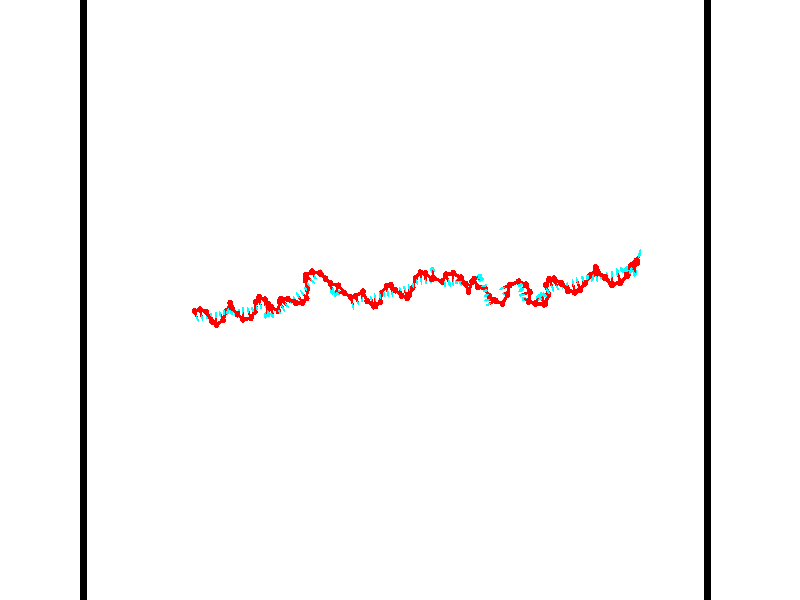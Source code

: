 // switches for output
#declare DRAW_BASES = 1; // possible values are 0, 1; only relevant for DNA ribbons
#declare DRAW_BASES_TYPE = 3; // possible values are 1, 2, 3; only relevant for DNA ribbons
#declare DRAW_FOG = 0; // set to 1 to enable fog

#include "colors.inc"

#include "transforms.inc"
background { rgb <1, 1, 1>}

#default {
   normal{
       ripples 0.25
       frequency 0.20
       turbulence 0.2
       lambda 5
   }
	finish {
		phong 0.1
		phong_size 40.
	}
}

// original window dimensions: 1024x640


// camera settings

camera {
	sky <-0, 1, 0>
	up <-0, 1, 0>
	right 1.6 * <0.99995, 0, 0.00999983>
	location <54.4867, 55, 106.329>
	look_at <55, 55, 55.0001>
	direction <0.513302, 0, -51.3289>
	angle 67.0682
}


# declare cpy_camera_pos = <54.4867, 55, 106.329>;
# if (DRAW_FOG = 1)
fog {
	fog_type 2
	up vnormalize(cpy_camera_pos)
	color rgbt<1,1,1,0.3>
	distance 1e-5
	fog_alt 3e-3
	fog_offset 88
}
# end


// LIGHTS

# declare lum = 6;
global_settings {
	ambient_light rgb lum * <0.05, 0.05, 0.05>
	max_trace_level 15
}# declare cpy_direct_light_amount = 0.25;
light_source
{	1000 * <-0.98995, -1, 1.00995>,
	rgb lum * cpy_direct_light_amount
	parallel
}

light_source
{	1000 * <0.98995, 1, -1.00995>,
	rgb lum * cpy_direct_light_amount
	parallel
}

// strand 0

// nucleotide -1

// particle -1
sphere {
	<36.032310, 54.121449, 50.238068> 0.250000
	pigment { color rgbt <1,0,0,0> }
	no_shadow
}
cylinder {
	<36.219208, 53.793262, 50.369839>,  <36.331345, 53.596352, 50.448902>, 0.100000
	pigment { color rgbt <1,0,0,0> }
	no_shadow
}
cylinder {
	<36.219208, 53.793262, 50.369839>,  <36.032310, 54.121449, 50.238068>, 0.100000
	pigment { color rgbt <1,0,0,0> }
	no_shadow
}

// particle -1
sphere {
	<36.219208, 53.793262, 50.369839> 0.100000
	pigment { color rgbt <1,0,0,0> }
	no_shadow
}
sphere {
	0, 1
	scale<0.080000,0.200000,0.300000>
	matrix <0.850264, 0.314847, -0.421809,
		0.242362, 0.477184, 0.844722,
		0.467239, -0.820467, 0.329426,
		36.359379, 53.547123, 50.468666>
	pigment { color rgbt <0,1,1,0> }
	no_shadow
}
cylinder {
	<36.638935, 54.277840, 50.627426>,  <36.032310, 54.121449, 50.238068>, 0.130000
	pigment { color rgbt <1,0,0,0> }
	no_shadow
}

// nucleotide -1

// particle -1
sphere {
	<36.638935, 54.277840, 50.627426> 0.250000
	pigment { color rgbt <1,0,0,0> }
	no_shadow
}
cylinder {
	<36.679955, 53.927971, 50.437931>,  <36.704567, 53.718048, 50.324234>, 0.100000
	pigment { color rgbt <1,0,0,0> }
	no_shadow
}
cylinder {
	<36.679955, 53.927971, 50.437931>,  <36.638935, 54.277840, 50.627426>, 0.100000
	pigment { color rgbt <1,0,0,0> }
	no_shadow
}

// particle -1
sphere {
	<36.679955, 53.927971, 50.437931> 0.100000
	pigment { color rgbt <1,0,0,0> }
	no_shadow
}
sphere {
	0, 1
	scale<0.080000,0.200000,0.300000>
	matrix <0.865019, 0.313560, -0.391691,
		0.491148, -0.369628, 0.788764,
		0.102545, -0.874675, -0.473739,
		36.710716, 53.665569, 50.295811>
	pigment { color rgbt <0,1,1,0> }
	no_shadow
}
cylinder {
	<37.296555, 54.079597, 50.824196>,  <36.638935, 54.277840, 50.627426>, 0.130000
	pigment { color rgbt <1,0,0,0> }
	no_shadow
}

// nucleotide -1

// particle -1
sphere {
	<37.296555, 54.079597, 50.824196> 0.250000
	pigment { color rgbt <1,0,0,0> }
	no_shadow
}
cylinder {
	<37.206284, 53.880070, 50.489471>,  <37.152122, 53.760353, 50.288635>, 0.100000
	pigment { color rgbt <1,0,0,0> }
	no_shadow
}
cylinder {
	<37.206284, 53.880070, 50.489471>,  <37.296555, 54.079597, 50.824196>, 0.100000
	pigment { color rgbt <1,0,0,0> }
	no_shadow
}

// particle -1
sphere {
	<37.206284, 53.880070, 50.489471> 0.100000
	pigment { color rgbt <1,0,0,0> }
	no_shadow
}
sphere {
	0, 1
	scale<0.080000,0.200000,0.300000>
	matrix <0.891715, 0.240148, -0.383631,
		0.392321, -0.832772, 0.390609,
		-0.225673, -0.498819, -0.836810,
		37.138580, 53.730423, 50.238430>
	pigment { color rgbt <0,1,1,0> }
	no_shadow
}
cylinder {
	<37.725319, 53.355350, 50.604576>,  <37.296555, 54.079597, 50.824196>, 0.130000
	pigment { color rgbt <1,0,0,0> }
	no_shadow
}

// nucleotide -1

// particle -1
sphere {
	<37.725319, 53.355350, 50.604576> 0.250000
	pigment { color rgbt <1,0,0,0> }
	no_shadow
}
cylinder {
	<37.604172, 53.605923, 50.317284>,  <37.531483, 53.756264, 50.144909>, 0.100000
	pigment { color rgbt <1,0,0,0> }
	no_shadow
}
cylinder {
	<37.604172, 53.605923, 50.317284>,  <37.725319, 53.355350, 50.604576>, 0.100000
	pigment { color rgbt <1,0,0,0> }
	no_shadow
}

// particle -1
sphere {
	<37.604172, 53.605923, 50.317284> 0.100000
	pigment { color rgbt <1,0,0,0> }
	no_shadow
}
sphere {
	0, 1
	scale<0.080000,0.200000,0.300000>
	matrix <0.952184, 0.167109, -0.255776,
		-0.040202, -0.761357, -0.647086,
		-0.302870, 0.626427, -0.718233,
		37.513309, 53.793850, 50.101814>
	pigment { color rgbt <0,1,1,0> }
	no_shadow
}
cylinder {
	<37.959499, 53.094208, 49.963177>,  <37.725319, 53.355350, 50.604576>, 0.130000
	pigment { color rgbt <1,0,0,0> }
	no_shadow
}

// nucleotide -1

// particle -1
sphere {
	<37.959499, 53.094208, 49.963177> 0.250000
	pigment { color rgbt <1,0,0,0> }
	no_shadow
}
cylinder {
	<37.934689, 53.492939, 49.943233>,  <37.919804, 53.732178, 49.931267>, 0.100000
	pigment { color rgbt <1,0,0,0> }
	no_shadow
}
cylinder {
	<37.934689, 53.492939, 49.943233>,  <37.959499, 53.094208, 49.963177>, 0.100000
	pigment { color rgbt <1,0,0,0> }
	no_shadow
}

// particle -1
sphere {
	<37.934689, 53.492939, 49.943233> 0.100000
	pigment { color rgbt <1,0,0,0> }
	no_shadow
}
sphere {
	0, 1
	scale<0.080000,0.200000,0.300000>
	matrix <0.994929, 0.057789, -0.082318,
		-0.079176, -0.054713, -0.995358,
		-0.062025, 0.996828, -0.049860,
		37.916080, 53.791988, 49.928276>
	pigment { color rgbt <0,1,1,0> }
	no_shadow
}
cylinder {
	<38.415661, 53.408291, 49.406017>,  <37.959499, 53.094208, 49.963177>, 0.130000
	pigment { color rgbt <1,0,0,0> }
	no_shadow
}

// nucleotide -1

// particle -1
sphere {
	<38.415661, 53.408291, 49.406017> 0.250000
	pigment { color rgbt <1,0,0,0> }
	no_shadow
}
cylinder {
	<38.351208, 53.684906, 49.687675>,  <38.312538, 53.850876, 49.856670>, 0.100000
	pigment { color rgbt <1,0,0,0> }
	no_shadow
}
cylinder {
	<38.351208, 53.684906, 49.687675>,  <38.415661, 53.408291, 49.406017>, 0.100000
	pigment { color rgbt <1,0,0,0> }
	no_shadow
}

// particle -1
sphere {
	<38.351208, 53.684906, 49.687675> 0.100000
	pigment { color rgbt <1,0,0,0> }
	no_shadow
}
sphere {
	0, 1
	scale<0.080000,0.200000,0.300000>
	matrix <0.986930, 0.111109, 0.116720,
		0.002479, 0.713746, -0.700401,
		-0.161130, 0.691536, 0.704142,
		38.302868, 53.892368, 49.898918>
	pigment { color rgbt <0,1,1,0> }
	no_shadow
}
cylinder {
	<38.702190, 54.145580, 49.263062>,  <38.415661, 53.408291, 49.406017>, 0.130000
	pigment { color rgbt <1,0,0,0> }
	no_shadow
}

// nucleotide -1

// particle -1
sphere {
	<38.702190, 54.145580, 49.263062> 0.250000
	pigment { color rgbt <1,0,0,0> }
	no_shadow
}
cylinder {
	<38.679607, 54.090988, 49.658676>,  <38.666058, 54.058235, 49.896046>, 0.100000
	pigment { color rgbt <1,0,0,0> }
	no_shadow
}
cylinder {
	<38.679607, 54.090988, 49.658676>,  <38.702190, 54.145580, 49.263062>, 0.100000
	pigment { color rgbt <1,0,0,0> }
	no_shadow
}

// particle -1
sphere {
	<38.679607, 54.090988, 49.658676> 0.100000
	pigment { color rgbt <1,0,0,0> }
	no_shadow
}
sphere {
	0, 1
	scale<0.080000,0.200000,0.300000>
	matrix <0.991650, 0.107371, 0.071425,
		-0.115942, 0.984808, 0.129274,
		-0.056460, -0.136475, 0.989033,
		38.662670, 54.050045, 49.955387>
	pigment { color rgbt <0,1,1,0> }
	no_shadow
}
cylinder {
	<39.180573, 54.671234, 49.692707>,  <38.702190, 54.145580, 49.263062>, 0.130000
	pigment { color rgbt <1,0,0,0> }
	no_shadow
}

// nucleotide -1

// particle -1
sphere {
	<39.180573, 54.671234, 49.692707> 0.250000
	pigment { color rgbt <1,0,0,0> }
	no_shadow
}
cylinder {
	<39.111088, 54.353104, 49.925011>,  <39.069397, 54.162228, 50.064392>, 0.100000
	pigment { color rgbt <1,0,0,0> }
	no_shadow
}
cylinder {
	<39.111088, 54.353104, 49.925011>,  <39.180573, 54.671234, 49.692707>, 0.100000
	pigment { color rgbt <1,0,0,0> }
	no_shadow
}

// particle -1
sphere {
	<39.111088, 54.353104, 49.925011> 0.100000
	pigment { color rgbt <1,0,0,0> }
	no_shadow
}
sphere {
	0, 1
	scale<0.080000,0.200000,0.300000>
	matrix <0.958356, -0.000781, 0.285576,
		-0.226672, 0.606185, 0.762339,
		-0.173707, -0.795324, 0.580764,
		39.058975, 54.114506, 50.099239>
	pigment { color rgbt <0,1,1,0> }
	no_shadow
}
cylinder {
	<39.365063, 54.787930, 50.435375>,  <39.180573, 54.671234, 49.692707>, 0.130000
	pigment { color rgbt <1,0,0,0> }
	no_shadow
}

// nucleotide -1

// particle -1
sphere {
	<39.365063, 54.787930, 50.435375> 0.250000
	pigment { color rgbt <1,0,0,0> }
	no_shadow
}
cylinder {
	<39.412594, 54.397308, 50.363564>,  <39.441113, 54.162937, 50.320477>, 0.100000
	pigment { color rgbt <1,0,0,0> }
	no_shadow
}
cylinder {
	<39.412594, 54.397308, 50.363564>,  <39.365063, 54.787930, 50.435375>, 0.100000
	pigment { color rgbt <1,0,0,0> }
	no_shadow
}

// particle -1
sphere {
	<39.412594, 54.397308, 50.363564> 0.100000
	pigment { color rgbt <1,0,0,0> }
	no_shadow
}
sphere {
	0, 1
	scale<0.080000,0.200000,0.300000>
	matrix <0.944873, 0.055655, 0.322673,
		-0.305114, -0.207975, 0.929329,
		0.118829, -0.976550, -0.179529,
		39.448242, 54.104343, 50.309704>
	pigment { color rgbt <0,1,1,0> }
	no_shadow
}
cylinder {
	<39.687378, 54.426502, 51.093575>,  <39.365063, 54.787930, 50.435375>, 0.130000
	pigment { color rgbt <1,0,0,0> }
	no_shadow
}

// nucleotide -1

// particle -1
sphere {
	<39.687378, 54.426502, 51.093575> 0.250000
	pigment { color rgbt <1,0,0,0> }
	no_shadow
}
cylinder {
	<39.750587, 54.221851, 50.755756>,  <39.788513, 54.099060, 50.553066>, 0.100000
	pigment { color rgbt <1,0,0,0> }
	no_shadow
}
cylinder {
	<39.750587, 54.221851, 50.755756>,  <39.687378, 54.426502, 51.093575>, 0.100000
	pigment { color rgbt <1,0,0,0> }
	no_shadow
}

// particle -1
sphere {
	<39.750587, 54.221851, 50.755756> 0.100000
	pigment { color rgbt <1,0,0,0> }
	no_shadow
}
sphere {
	0, 1
	scale<0.080000,0.200000,0.300000>
	matrix <0.987092, 0.104393, 0.121456,
		0.026024, -0.852842, 0.521521,
		0.158026, -0.511628, -0.844550,
		39.797997, 54.068363, 50.502392>
	pigment { color rgbt <0,1,1,0> }
	no_shadow
}
cylinder {
	<40.224983, 53.919296, 51.203228>,  <39.687378, 54.426502, 51.093575>, 0.130000
	pigment { color rgbt <1,0,0,0> }
	no_shadow
}

// nucleotide -1

// particle -1
sphere {
	<40.224983, 53.919296, 51.203228> 0.250000
	pigment { color rgbt <1,0,0,0> }
	no_shadow
}
cylinder {
	<40.201183, 54.036613, 50.821560>,  <40.186901, 54.107002, 50.592560>, 0.100000
	pigment { color rgbt <1,0,0,0> }
	no_shadow
}
cylinder {
	<40.201183, 54.036613, 50.821560>,  <40.224983, 53.919296, 51.203228>, 0.100000
	pigment { color rgbt <1,0,0,0> }
	no_shadow
}

// particle -1
sphere {
	<40.201183, 54.036613, 50.821560> 0.100000
	pigment { color rgbt <1,0,0,0> }
	no_shadow
}
sphere {
	0, 1
	scale<0.080000,0.200000,0.300000>
	matrix <0.993538, 0.109945, -0.028164,
		0.096646, -0.949679, -0.297941,
		-0.059504, 0.293294, -0.954169,
		40.183331, 54.124603, 50.535309>
	pigment { color rgbt <0,1,1,0> }
	no_shadow
}
cylinder {
	<40.596107, 53.503506, 50.656094>,  <40.224983, 53.919296, 51.203228>, 0.130000
	pigment { color rgbt <1,0,0,0> }
	no_shadow
}

// nucleotide -1

// particle -1
sphere {
	<40.596107, 53.503506, 50.656094> 0.250000
	pigment { color rgbt <1,0,0,0> }
	no_shadow
}
cylinder {
	<40.571934, 53.888725, 50.551109>,  <40.557430, 54.119858, 50.488117>, 0.100000
	pigment { color rgbt <1,0,0,0> }
	no_shadow
}
cylinder {
	<40.571934, 53.888725, 50.551109>,  <40.596107, 53.503506, 50.656094>, 0.100000
	pigment { color rgbt <1,0,0,0> }
	no_shadow
}

// particle -1
sphere {
	<40.571934, 53.888725, 50.551109> 0.100000
	pigment { color rgbt <1,0,0,0> }
	no_shadow
}
sphere {
	0, 1
	scale<0.080000,0.200000,0.300000>
	matrix <0.997585, 0.067295, 0.017213,
		0.034239, -0.260788, -0.964789,
		-0.060437, 0.963048, -0.262462,
		40.553802, 54.177639, 50.472370>
	pigment { color rgbt <0,1,1,0> }
	no_shadow
}
cylinder {
	<41.212952, 53.588043, 50.181946>,  <40.596107, 53.503506, 50.656094>, 0.130000
	pigment { color rgbt <1,0,0,0> }
	no_shadow
}

// nucleotide -1

// particle -1
sphere {
	<41.212952, 53.588043, 50.181946> 0.250000
	pigment { color rgbt <1,0,0,0> }
	no_shadow
}
cylinder {
	<41.093723, 53.945320, 50.316628>,  <41.022186, 54.159687, 50.397434>, 0.100000
	pigment { color rgbt <1,0,0,0> }
	no_shadow
}
cylinder {
	<41.093723, 53.945320, 50.316628>,  <41.212952, 53.588043, 50.181946>, 0.100000
	pigment { color rgbt <1,0,0,0> }
	no_shadow
}

// particle -1
sphere {
	<41.093723, 53.945320, 50.316628> 0.100000
	pigment { color rgbt <1,0,0,0> }
	no_shadow
}
sphere {
	0, 1
	scale<0.080000,0.200000,0.300000>
	matrix <0.953415, 0.295724, 0.059552,
		-0.046379, 0.338766, -0.939727,
		-0.298074, 0.893188, 0.336700,
		41.004299, 54.213276, 50.417637>
	pigment { color rgbt <0,1,1,0> }
	no_shadow
}
cylinder {
	<41.472473, 54.085056, 49.714001>,  <41.212952, 53.588043, 50.181946>, 0.130000
	pigment { color rgbt <1,0,0,0> }
	no_shadow
}

// nucleotide -1

// particle -1
sphere {
	<41.472473, 54.085056, 49.714001> 0.250000
	pigment { color rgbt <1,0,0,0> }
	no_shadow
}
cylinder {
	<41.440990, 54.190533, 50.098557>,  <41.422100, 54.253819, 50.329292>, 0.100000
	pigment { color rgbt <1,0,0,0> }
	no_shadow
}
cylinder {
	<41.440990, 54.190533, 50.098557>,  <41.472473, 54.085056, 49.714001>, 0.100000
	pigment { color rgbt <1,0,0,0> }
	no_shadow
}

// particle -1
sphere {
	<41.440990, 54.190533, 50.098557> 0.100000
	pigment { color rgbt <1,0,0,0> }
	no_shadow
}
sphere {
	0, 1
	scale<0.080000,0.200000,0.300000>
	matrix <0.955968, 0.293461, -0.002228,
		-0.282719, 0.918884, -0.275176,
		-0.078706, 0.263690, 0.961391,
		41.417377, 54.269638, 50.386974>
	pigment { color rgbt <0,1,1,0> }
	no_shadow
}
cylinder {
	<41.576111, 54.838078, 49.765549>,  <41.472473, 54.085056, 49.714001>, 0.130000
	pigment { color rgbt <1,0,0,0> }
	no_shadow
}

// nucleotide -1

// particle -1
sphere {
	<41.576111, 54.838078, 49.765549> 0.250000
	pigment { color rgbt <1,0,0,0> }
	no_shadow
}
cylinder {
	<41.680416, 54.599987, 50.069576>,  <41.743000, 54.457134, 50.251995>, 0.100000
	pigment { color rgbt <1,0,0,0> }
	no_shadow
}
cylinder {
	<41.680416, 54.599987, 50.069576>,  <41.576111, 54.838078, 49.765549>, 0.100000
	pigment { color rgbt <1,0,0,0> }
	no_shadow
}

// particle -1
sphere {
	<41.680416, 54.599987, 50.069576> 0.100000
	pigment { color rgbt <1,0,0,0> }
	no_shadow
}
sphere {
	0, 1
	scale<0.080000,0.200000,0.300000>
	matrix <0.961816, 0.227982, -0.151443,
		-0.083140, 0.770539, 0.631947,
		0.260766, -0.595226, 0.760071,
		41.758644, 54.421421, 50.297596>
	pigment { color rgbt <0,1,1,0> }
	no_shadow
}
cylinder {
	<42.006718, 55.246815, 50.314190>,  <41.576111, 54.838078, 49.765549>, 0.130000
	pigment { color rgbt <1,0,0,0> }
	no_shadow
}

// nucleotide -1

// particle -1
sphere {
	<42.006718, 55.246815, 50.314190> 0.250000
	pigment { color rgbt <1,0,0,0> }
	no_shadow
}
cylinder {
	<42.080990, 54.854660, 50.287754>,  <42.125553, 54.619370, 50.271893>, 0.100000
	pigment { color rgbt <1,0,0,0> }
	no_shadow
}
cylinder {
	<42.080990, 54.854660, 50.287754>,  <42.006718, 55.246815, 50.314190>, 0.100000
	pigment { color rgbt <1,0,0,0> }
	no_shadow
}

// particle -1
sphere {
	<42.080990, 54.854660, 50.287754> 0.100000
	pigment { color rgbt <1,0,0,0> }
	no_shadow
}
sphere {
	0, 1
	scale<0.080000,0.200000,0.300000>
	matrix <0.982558, 0.184565, 0.022719,
		-0.010076, -0.069154, 0.997555,
		0.185685, -0.980385, -0.066088,
		42.136696, 54.560543, 50.267929>
	pigment { color rgbt <0,1,1,0> }
	no_shadow
}
cylinder {
	<42.641937, 55.039818, 50.749264>,  <42.006718, 55.246815, 50.314190>, 0.130000
	pigment { color rgbt <1,0,0,0> }
	no_shadow
}

// nucleotide -1

// particle -1
sphere {
	<42.641937, 55.039818, 50.749264> 0.250000
	pigment { color rgbt <1,0,0,0> }
	no_shadow
}
cylinder {
	<42.590904, 54.782230, 50.447525>,  <42.560284, 54.627678, 50.266483>, 0.100000
	pigment { color rgbt <1,0,0,0> }
	no_shadow
}
cylinder {
	<42.590904, 54.782230, 50.447525>,  <42.641937, 55.039818, 50.749264>, 0.100000
	pigment { color rgbt <1,0,0,0> }
	no_shadow
}

// particle -1
sphere {
	<42.590904, 54.782230, 50.447525> 0.100000
	pigment { color rgbt <1,0,0,0> }
	no_shadow
}
sphere {
	0, 1
	scale<0.080000,0.200000,0.300000>
	matrix <0.975324, 0.056712, -0.213370,
		0.180183, -0.762950, 0.620839,
		-0.127581, -0.643965, -0.754342,
		42.552631, 54.589043, 50.221222>
	pigment { color rgbt <0,1,1,0> }
	no_shadow
}
cylinder {
	<42.989639, 54.323750, 50.871586>,  <42.641937, 55.039818, 50.749264>, 0.130000
	pigment { color rgbt <1,0,0,0> }
	no_shadow
}

// nucleotide -1

// particle -1
sphere {
	<42.989639, 54.323750, 50.871586> 0.250000
	pigment { color rgbt <1,0,0,0> }
	no_shadow
}
cylinder {
	<42.914375, 54.045818, 51.149235>,  <42.869217, 53.879059, 51.315826>, 0.100000
	pigment { color rgbt <1,0,0,0> }
	no_shadow
}
cylinder {
	<42.914375, 54.045818, 51.149235>,  <42.989639, 54.323750, 50.871586>, 0.100000
	pigment { color rgbt <1,0,0,0> }
	no_shadow
}

// particle -1
sphere {
	<42.914375, 54.045818, 51.149235> 0.100000
	pigment { color rgbt <1,0,0,0> }
	no_shadow
}
sphere {
	0, 1
	scale<0.080000,0.200000,0.300000>
	matrix <0.700273, 0.400627, 0.590860,
		-0.688631, 0.597255, 0.411185,
		-0.188162, -0.694827, 0.694126,
		42.857925, 53.837372, 51.357471>
	pigment { color rgbt <0,1,1,0> }
	no_shadow
}
cylinder {
	<43.095207, 54.686470, 51.562340>,  <42.989639, 54.323750, 50.871586>, 0.130000
	pigment { color rgbt <1,0,0,0> }
	no_shadow
}

// nucleotide -1

// particle -1
sphere {
	<43.095207, 54.686470, 51.562340> 0.250000
	pigment { color rgbt <1,0,0,0> }
	no_shadow
}
cylinder {
	<43.138000, 54.291069, 51.605072>,  <43.163677, 54.053829, 51.630711>, 0.100000
	pigment { color rgbt <1,0,0,0> }
	no_shadow
}
cylinder {
	<43.138000, 54.291069, 51.605072>,  <43.095207, 54.686470, 51.562340>, 0.100000
	pigment { color rgbt <1,0,0,0> }
	no_shadow
}

// particle -1
sphere {
	<43.138000, 54.291069, 51.605072> 0.100000
	pigment { color rgbt <1,0,0,0> }
	no_shadow
}
sphere {
	0, 1
	scale<0.080000,0.200000,0.300000>
	matrix <0.812637, 0.148847, 0.563440,
		-0.572865, 0.026536, 0.819220,
		0.106988, -0.988504, 0.106833,
		43.170097, 53.994518, 51.637123>
	pigment { color rgbt <0,1,1,0> }
	no_shadow
}
cylinder {
	<43.478870, 54.475765, 52.153507>,  <43.095207, 54.686470, 51.562340>, 0.130000
	pigment { color rgbt <1,0,0,0> }
	no_shadow
}

// nucleotide -1

// particle -1
sphere {
	<43.478870, 54.475765, 52.153507> 0.250000
	pigment { color rgbt <1,0,0,0> }
	no_shadow
}
cylinder {
	<43.517525, 54.136566, 51.945061>,  <43.540718, 53.933048, 51.819992>, 0.100000
	pigment { color rgbt <1,0,0,0> }
	no_shadow
}
cylinder {
	<43.517525, 54.136566, 51.945061>,  <43.478870, 54.475765, 52.153507>, 0.100000
	pigment { color rgbt <1,0,0,0> }
	no_shadow
}

// particle -1
sphere {
	<43.517525, 54.136566, 51.945061> 0.100000
	pigment { color rgbt <1,0,0,0> }
	no_shadow
}
sphere {
	0, 1
	scale<0.080000,0.200000,0.300000>
	matrix <0.923729, -0.118567, 0.364233,
		-0.370656, -0.516566, 0.771864,
		0.096632, -0.847999, -0.521114,
		43.546513, 53.882168, 51.788727>
	pigment { color rgbt <0,1,1,0> }
	no_shadow
}
cylinder {
	<44.138149, 54.168770, 52.143242>,  <43.478870, 54.475765, 52.153507>, 0.130000
	pigment { color rgbt <1,0,0,0> }
	no_shadow
}

// nucleotide -1

// particle -1
sphere {
	<44.138149, 54.168770, 52.143242> 0.250000
	pigment { color rgbt <1,0,0,0> }
	no_shadow
}
cylinder {
	<44.259594, 54.137585, 52.523083>,  <44.332462, 54.118874, 52.750988>, 0.100000
	pigment { color rgbt <1,0,0,0> }
	no_shadow
}
cylinder {
	<44.259594, 54.137585, 52.523083>,  <44.138149, 54.168770, 52.143242>, 0.100000
	pigment { color rgbt <1,0,0,0> }
	no_shadow
}

// particle -1
sphere {
	<44.259594, 54.137585, 52.523083> 0.100000
	pigment { color rgbt <1,0,0,0> }
	no_shadow
}
sphere {
	0, 1
	scale<0.080000,0.200000,0.300000>
	matrix <0.823335, 0.523056, -0.220298,
		-0.479519, 0.848724, 0.222999,
		0.303613, -0.077966, 0.949600,
		44.350677, 54.114197, 52.807964>
	pigment { color rgbt <0,1,1,0> }
	no_shadow
}
cylinder {
	<44.289993, 54.887875, 52.423981>,  <44.138149, 54.168770, 52.143242>, 0.130000
	pigment { color rgbt <1,0,0,0> }
	no_shadow
}

// nucleotide -1

// particle -1
sphere {
	<44.289993, 54.887875, 52.423981> 0.250000
	pigment { color rgbt <1,0,0,0> }
	no_shadow
}
cylinder {
	<44.505959, 54.595081, 52.590210>,  <44.635536, 54.419407, 52.689949>, 0.100000
	pigment { color rgbt <1,0,0,0> }
	no_shadow
}
cylinder {
	<44.505959, 54.595081, 52.590210>,  <44.289993, 54.887875, 52.423981>, 0.100000
	pigment { color rgbt <1,0,0,0> }
	no_shadow
}

// particle -1
sphere {
	<44.505959, 54.595081, 52.590210> 0.100000
	pigment { color rgbt <1,0,0,0> }
	no_shadow
}
sphere {
	0, 1
	scale<0.080000,0.200000,0.300000>
	matrix <0.820819, 0.567206, -0.067335,
		-0.186428, 0.377466, 0.907063,
		0.539909, -0.731981, 0.415574,
		44.667931, 54.375488, 52.714882>
	pigment { color rgbt <0,1,1,0> }
	no_shadow
}
cylinder {
	<44.533642, 55.059837, 53.084789>,  <44.289993, 54.887875, 52.423981>, 0.130000
	pigment { color rgbt <1,0,0,0> }
	no_shadow
}

// nucleotide -1

// particle -1
sphere {
	<44.533642, 55.059837, 53.084789> 0.250000
	pigment { color rgbt <1,0,0,0> }
	no_shadow
}
cylinder {
	<44.768822, 54.808971, 52.880444>,  <44.909931, 54.658451, 52.757835>, 0.100000
	pigment { color rgbt <1,0,0,0> }
	no_shadow
}
cylinder {
	<44.768822, 54.808971, 52.880444>,  <44.533642, 55.059837, 53.084789>, 0.100000
	pigment { color rgbt <1,0,0,0> }
	no_shadow
}

// particle -1
sphere {
	<44.768822, 54.808971, 52.880444> 0.100000
	pigment { color rgbt <1,0,0,0> }
	no_shadow
}
sphere {
	0, 1
	scale<0.080000,0.200000,0.300000>
	matrix <0.608369, 0.759077, -0.231710,
		0.533103, -0.174558, 0.827847,
		0.587952, -0.627162, -0.510862,
		44.945206, 54.620823, 52.727184>
	pigment { color rgbt <0,1,1,0> }
	no_shadow
}
cylinder {
	<45.181778, 55.077312, 53.428059>,  <44.533642, 55.059837, 53.084789>, 0.130000
	pigment { color rgbt <1,0,0,0> }
	no_shadow
}

// nucleotide -1

// particle -1
sphere {
	<45.181778, 55.077312, 53.428059> 0.250000
	pigment { color rgbt <1,0,0,0> }
	no_shadow
}
cylinder {
	<45.263699, 54.953739, 53.056549>,  <45.312851, 54.879597, 52.833645>, 0.100000
	pigment { color rgbt <1,0,0,0> }
	no_shadow
}
cylinder {
	<45.263699, 54.953739, 53.056549>,  <45.181778, 55.077312, 53.428059>, 0.100000
	pigment { color rgbt <1,0,0,0> }
	no_shadow
}

// particle -1
sphere {
	<45.263699, 54.953739, 53.056549> 0.100000
	pigment { color rgbt <1,0,0,0> }
	no_shadow
}
sphere {
	0, 1
	scale<0.080000,0.200000,0.300000>
	matrix <0.744399, 0.665285, -0.057142,
		0.635552, -0.679675, 0.366218,
		0.204801, -0.308930, -0.928773,
		45.325138, 54.861061, 52.777916>
	pigment { color rgbt <0,1,1,0> }
	no_shadow
}
cylinder {
	<45.875603, 54.794601, 53.339962>,  <45.181778, 55.077312, 53.428059>, 0.130000
	pigment { color rgbt <1,0,0,0> }
	no_shadow
}

// nucleotide -1

// particle -1
sphere {
	<45.875603, 54.794601, 53.339962> 0.250000
	pigment { color rgbt <1,0,0,0> }
	no_shadow
}
cylinder {
	<45.741924, 54.967323, 53.004852>,  <45.661716, 55.070957, 52.803787>, 0.100000
	pigment { color rgbt <1,0,0,0> }
	no_shadow
}
cylinder {
	<45.741924, 54.967323, 53.004852>,  <45.875603, 54.794601, 53.339962>, 0.100000
	pigment { color rgbt <1,0,0,0> }
	no_shadow
}

// particle -1
sphere {
	<45.741924, 54.967323, 53.004852> 0.100000
	pigment { color rgbt <1,0,0,0> }
	no_shadow
}
sphere {
	0, 1
	scale<0.080000,0.200000,0.300000>
	matrix <0.818160, 0.574186, -0.030423,
		0.467900, -0.695599, -0.545171,
		-0.334192, 0.431802, -0.837772,
		45.641666, 55.096863, 52.753521>
	pigment { color rgbt <0,1,1,0> }
	no_shadow
}
cylinder {
	<46.388374, 54.788979, 52.692936>,  <45.875603, 54.794601, 53.339962>, 0.130000
	pigment { color rgbt <1,0,0,0> }
	no_shadow
}

// nucleotide -1

// particle -1
sphere {
	<46.388374, 54.788979, 52.692936> 0.250000
	pigment { color rgbt <1,0,0,0> }
	no_shadow
}
cylinder {
	<46.144699, 55.106182, 52.690689>,  <45.998493, 55.296505, 52.689342>, 0.100000
	pigment { color rgbt <1,0,0,0> }
	no_shadow
}
cylinder {
	<46.144699, 55.106182, 52.690689>,  <46.388374, 54.788979, 52.692936>, 0.100000
	pigment { color rgbt <1,0,0,0> }
	no_shadow
}

// particle -1
sphere {
	<46.144699, 55.106182, 52.690689> 0.100000
	pigment { color rgbt <1,0,0,0> }
	no_shadow
}
sphere {
	0, 1
	scale<0.080000,0.200000,0.300000>
	matrix <0.792998, 0.609093, -0.012632,
		-0.006596, -0.012150, -0.999905,
		-0.609189, 0.793006, -0.005617,
		45.961941, 55.344086, 52.689003>
	pigment { color rgbt <0,1,1,0> }
	no_shadow
}
cylinder {
	<46.675121, 55.140598, 52.204414>,  <46.388374, 54.788979, 52.692936>, 0.130000
	pigment { color rgbt <1,0,0,0> }
	no_shadow
}

// nucleotide -1

// particle -1
sphere {
	<46.675121, 55.140598, 52.204414> 0.250000
	pigment { color rgbt <1,0,0,0> }
	no_shadow
}
cylinder {
	<46.459732, 55.377636, 52.444038>,  <46.330498, 55.519859, 52.587814>, 0.100000
	pigment { color rgbt <1,0,0,0> }
	no_shadow
}
cylinder {
	<46.459732, 55.377636, 52.444038>,  <46.675121, 55.140598, 52.204414>, 0.100000
	pigment { color rgbt <1,0,0,0> }
	no_shadow
}

// particle -1
sphere {
	<46.459732, 55.377636, 52.444038> 0.100000
	pigment { color rgbt <1,0,0,0> }
	no_shadow
}
sphere {
	0, 1
	scale<0.080000,0.200000,0.300000>
	matrix <0.732796, 0.680299, -0.014269,
		-0.415999, 0.431308, -0.800573,
		-0.538475, 0.592593, 0.599065,
		46.298191, 55.555412, 52.623756>
	pigment { color rgbt <0,1,1,0> }
	no_shadow
}
cylinder {
	<46.693306, 55.819077, 51.886879>,  <46.675121, 55.140598, 52.204414>, 0.130000
	pigment { color rgbt <1,0,0,0> }
	no_shadow
}

// nucleotide -1

// particle -1
sphere {
	<46.693306, 55.819077, 51.886879> 0.250000
	pigment { color rgbt <1,0,0,0> }
	no_shadow
}
cylinder {
	<46.655449, 55.826805, 52.285007>,  <46.632736, 55.831440, 52.523884>, 0.100000
	pigment { color rgbt <1,0,0,0> }
	no_shadow
}
cylinder {
	<46.655449, 55.826805, 52.285007>,  <46.693306, 55.819077, 51.886879>, 0.100000
	pigment { color rgbt <1,0,0,0> }
	no_shadow
}

// particle -1
sphere {
	<46.655449, 55.826805, 52.285007> 0.100000
	pigment { color rgbt <1,0,0,0> }
	no_shadow
}
sphere {
	0, 1
	scale<0.080000,0.200000,0.300000>
	matrix <0.777759, 0.625515, 0.061814,
		-0.621396, 0.779973, -0.074227,
		-0.094644, 0.019320, 0.995324,
		46.627056, 55.832600, 52.583603>
	pigment { color rgbt <0,1,1,0> }
	no_shadow
}
cylinder {
	<46.548710, 56.468979, 52.040859>,  <46.693306, 55.819077, 51.886879>, 0.130000
	pigment { color rgbt <1,0,0,0> }
	no_shadow
}

// nucleotide -1

// particle -1
sphere {
	<46.548710, 56.468979, 52.040859> 0.250000
	pigment { color rgbt <1,0,0,0> }
	no_shadow
}
cylinder {
	<46.727562, 56.293678, 52.352760>,  <46.834873, 56.188499, 52.539902>, 0.100000
	pigment { color rgbt <1,0,0,0> }
	no_shadow
}
cylinder {
	<46.727562, 56.293678, 52.352760>,  <46.548710, 56.468979, 52.040859>, 0.100000
	pigment { color rgbt <1,0,0,0> }
	no_shadow
}

// particle -1
sphere {
	<46.727562, 56.293678, 52.352760> 0.100000
	pigment { color rgbt <1,0,0,0> }
	no_shadow
}
sphere {
	0, 1
	scale<0.080000,0.200000,0.300000>
	matrix <0.818537, 0.551970, -0.159140,
		-0.360658, 0.709413, 0.605523,
		0.447127, -0.438248, 0.779754,
		46.861702, 56.162205, 52.586685>
	pigment { color rgbt <0,1,1,0> }
	no_shadow
}
cylinder {
	<46.666161, 56.812504, 52.736885>,  <46.548710, 56.468979, 52.040859>, 0.130000
	pigment { color rgbt <1,0,0,0> }
	no_shadow
}

// nucleotide -1

// particle -1
sphere {
	<46.666161, 56.812504, 52.736885> 0.250000
	pigment { color rgbt <1,0,0,0> }
	no_shadow
}
cylinder {
	<46.973568, 56.580620, 52.628586>,  <47.158012, 56.441490, 52.563606>, 0.100000
	pigment { color rgbt <1,0,0,0> }
	no_shadow
}
cylinder {
	<46.973568, 56.580620, 52.628586>,  <46.666161, 56.812504, 52.736885>, 0.100000
	pigment { color rgbt <1,0,0,0> }
	no_shadow
}

// particle -1
sphere {
	<46.973568, 56.580620, 52.628586> 0.100000
	pigment { color rgbt <1,0,0,0> }
	no_shadow
}
sphere {
	0, 1
	scale<0.080000,0.200000,0.300000>
	matrix <0.558276, 0.814302, -0.158872,
		0.312571, -0.029056, 0.949450,
		0.768523, -0.579714, -0.270748,
		47.204124, 56.406704, 52.547359>
	pigment { color rgbt <0,1,1,0> }
	no_shadow
}
cylinder {
	<47.251213, 57.073746, 53.067268>,  <46.666161, 56.812504, 52.736885>, 0.130000
	pigment { color rgbt <1,0,0,0> }
	no_shadow
}

// nucleotide -1

// particle -1
sphere {
	<47.251213, 57.073746, 53.067268> 0.250000
	pigment { color rgbt <1,0,0,0> }
	no_shadow
}
cylinder {
	<47.345974, 56.868198, 52.737465>,  <47.402832, 56.744869, 52.539581>, 0.100000
	pigment { color rgbt <1,0,0,0> }
	no_shadow
}
cylinder {
	<47.345974, 56.868198, 52.737465>,  <47.251213, 57.073746, 53.067268>, 0.100000
	pigment { color rgbt <1,0,0,0> }
	no_shadow
}

// particle -1
sphere {
	<47.345974, 56.868198, 52.737465> 0.100000
	pigment { color rgbt <1,0,0,0> }
	no_shadow
}
sphere {
	0, 1
	scale<0.080000,0.200000,0.300000>
	matrix <0.545947, 0.772414, -0.324528,
		0.803628, -0.373257, 0.463531,
		0.236906, -0.513864, -0.824512,
		47.417046, 56.714039, 52.490112>
	pigment { color rgbt <0,1,1,0> }
	no_shadow
}
cylinder {
	<47.949512, 56.965397, 53.019619>,  <47.251213, 57.073746, 53.067268>, 0.130000
	pigment { color rgbt <1,0,0,0> }
	no_shadow
}

// nucleotide -1

// particle -1
sphere {
	<47.949512, 56.965397, 53.019619> 0.250000
	pigment { color rgbt <1,0,0,0> }
	no_shadow
}
cylinder {
	<47.807465, 56.952782, 52.645905>,  <47.722237, 56.945213, 52.421677>, 0.100000
	pigment { color rgbt <1,0,0,0> }
	no_shadow
}
cylinder {
	<47.807465, 56.952782, 52.645905>,  <47.949512, 56.965397, 53.019619>, 0.100000
	pigment { color rgbt <1,0,0,0> }
	no_shadow
}

// particle -1
sphere {
	<47.807465, 56.952782, 52.645905> 0.100000
	pigment { color rgbt <1,0,0,0> }
	no_shadow
}
sphere {
	0, 1
	scale<0.080000,0.200000,0.300000>
	matrix <0.735640, 0.607262, -0.300112,
		0.576824, -0.793875, -0.192445,
		-0.355116, -0.031541, -0.934290,
		47.700932, 56.943317, 52.365616>
	pigment { color rgbt <0,1,1,0> }
	no_shadow
}
cylinder {
	<48.393570, 56.580303, 52.517727>,  <47.949512, 56.965397, 53.019619>, 0.130000
	pigment { color rgbt <1,0,0,0> }
	no_shadow
}

// nucleotide -1

// particle -1
sphere {
	<48.393570, 56.580303, 52.517727> 0.250000
	pigment { color rgbt <1,0,0,0> }
	no_shadow
}
cylinder {
	<48.187664, 56.848423, 52.303917>,  <48.064121, 57.009293, 52.175629>, 0.100000
	pigment { color rgbt <1,0,0,0> }
	no_shadow
}
cylinder {
	<48.187664, 56.848423, 52.303917>,  <48.393570, 56.580303, 52.517727>, 0.100000
	pigment { color rgbt <1,0,0,0> }
	no_shadow
}

// particle -1
sphere {
	<48.187664, 56.848423, 52.303917> 0.100000
	pigment { color rgbt <1,0,0,0> }
	no_shadow
}
sphere {
	0, 1
	scale<0.080000,0.200000,0.300000>
	matrix <0.848610, 0.487076, -0.206442,
		0.121977, -0.559874, -0.819550,
		-0.514765, 0.670297, -0.534527,
		48.033234, 57.049511, 52.143559>
	pigment { color rgbt <0,1,1,0> }
	no_shadow
}
cylinder {
	<48.778152, 56.232414, 52.000984>,  <48.393570, 56.580303, 52.517727>, 0.130000
	pigment { color rgbt <1,0,0,0> }
	no_shadow
}

// nucleotide -1

// particle -1
sphere {
	<48.778152, 56.232414, 52.000984> 0.250000
	pigment { color rgbt <1,0,0,0> }
	no_shadow
}
cylinder {
	<48.892002, 55.902378, 52.196213>,  <48.960312, 55.704357, 52.313351>, 0.100000
	pigment { color rgbt <1,0,0,0> }
	no_shadow
}
cylinder {
	<48.892002, 55.902378, 52.196213>,  <48.778152, 56.232414, 52.000984>, 0.100000
	pigment { color rgbt <1,0,0,0> }
	no_shadow
}

// particle -1
sphere {
	<48.892002, 55.902378, 52.196213> 0.100000
	pigment { color rgbt <1,0,0,0> }
	no_shadow
}
sphere {
	0, 1
	scale<0.080000,0.200000,0.300000>
	matrix <0.277252, -0.416523, -0.865818,
		0.917670, 0.381755, 0.110204,
		0.284628, -0.825089, 0.488073,
		48.977390, 55.654850, 52.342636>
	pigment { color rgbt <0,1,1,0> }
	no_shadow
}
cylinder {
	<49.526100, 56.068256, 52.121376>,  <48.778152, 56.232414, 52.000984>, 0.130000
	pigment { color rgbt <1,0,0,0> }
	no_shadow
}

// nucleotide -1

// particle -1
sphere {
	<49.526100, 56.068256, 52.121376> 0.250000
	pigment { color rgbt <1,0,0,0> }
	no_shadow
}
cylinder {
	<49.348179, 55.734184, 51.991997>,  <49.241425, 55.533741, 51.914368>, 0.100000
	pigment { color rgbt <1,0,0,0> }
	no_shadow
}
cylinder {
	<49.348179, 55.734184, 51.991997>,  <49.526100, 56.068256, 52.121376>, 0.100000
	pigment { color rgbt <1,0,0,0> }
	no_shadow
}

// particle -1
sphere {
	<49.348179, 55.734184, 51.991997> 0.100000
	pigment { color rgbt <1,0,0,0> }
	no_shadow
}
sphere {
	0, 1
	scale<0.080000,0.200000,0.300000>
	matrix <0.653265, -0.055489, -0.755094,
		0.612694, -0.547166, 0.570277,
		-0.444806, -0.835183, -0.323447,
		49.214737, 55.483631, 51.894962>
	pigment { color rgbt <0,1,1,0> }
	no_shadow
}
cylinder {
	<50.033508, 55.534870, 51.967525>,  <49.526100, 56.068256, 52.121376>, 0.130000
	pigment { color rgbt <1,0,0,0> }
	no_shadow
}

// nucleotide -1

// particle -1
sphere {
	<50.033508, 55.534870, 51.967525> 0.250000
	pigment { color rgbt <1,0,0,0> }
	no_shadow
}
cylinder {
	<49.710526, 55.554768, 51.732395>,  <49.516735, 55.566708, 51.591316>, 0.100000
	pigment { color rgbt <1,0,0,0> }
	no_shadow
}
cylinder {
	<49.710526, 55.554768, 51.732395>,  <50.033508, 55.534870, 51.967525>, 0.100000
	pigment { color rgbt <1,0,0,0> }
	no_shadow
}

// particle -1
sphere {
	<49.710526, 55.554768, 51.732395> 0.100000
	pigment { color rgbt <1,0,0,0> }
	no_shadow
}
sphere {
	0, 1
	scale<0.080000,0.200000,0.300000>
	matrix <0.589589, 0.034418, -0.806969,
		-0.019915, -0.998169, -0.057123,
		-0.807457, 0.049749, -0.587824,
		49.468288, 55.569691, 51.556049>
	pigment { color rgbt <0,1,1,0> }
	no_shadow
}
cylinder {
	<50.615074, 55.205585, 51.991573>,  <50.033508, 55.534870, 51.967525>, 0.130000
	pigment { color rgbt <1,0,0,0> }
	no_shadow
}

// nucleotide -1

// particle -1
sphere {
	<50.615074, 55.205585, 51.991573> 0.250000
	pigment { color rgbt <1,0,0,0> }
	no_shadow
}
cylinder {
	<50.728607, 54.822052, 51.995159>,  <50.796726, 54.591934, 51.997311>, 0.100000
	pigment { color rgbt <1,0,0,0> }
	no_shadow
}
cylinder {
	<50.728607, 54.822052, 51.995159>,  <50.615074, 55.205585, 51.991573>, 0.100000
	pigment { color rgbt <1,0,0,0> }
	no_shadow
}

// particle -1
sphere {
	<50.728607, 54.822052, 51.995159> 0.100000
	pigment { color rgbt <1,0,0,0> }
	no_shadow
}
sphere {
	0, 1
	scale<0.080000,0.200000,0.300000>
	matrix <0.947562, 0.281907, 0.150518,
		-0.146849, -0.034225, 0.988567,
		0.283836, -0.958831, 0.008967,
		50.813759, 54.534401, 51.997849>
	pigment { color rgbt <0,1,1,0> }
	no_shadow
}
cylinder {
	<51.076965, 55.273674, 52.556358>,  <50.615074, 55.205585, 51.991573>, 0.130000
	pigment { color rgbt <1,0,0,0> }
	no_shadow
}

// nucleotide -1

// particle -1
sphere {
	<51.076965, 55.273674, 52.556358> 0.250000
	pigment { color rgbt <1,0,0,0> }
	no_shadow
}
cylinder {
	<51.163124, 55.030521, 52.250656>,  <51.214817, 54.884628, 52.067234>, 0.100000
	pigment { color rgbt <1,0,0,0> }
	no_shadow
}
cylinder {
	<51.163124, 55.030521, 52.250656>,  <51.076965, 55.273674, 52.556358>, 0.100000
	pigment { color rgbt <1,0,0,0> }
	no_shadow
}

// particle -1
sphere {
	<51.163124, 55.030521, 52.250656> 0.100000
	pigment { color rgbt <1,0,0,0> }
	no_shadow
}
sphere {
	0, 1
	scale<0.080000,0.200000,0.300000>
	matrix <0.921464, 0.385609, -0.047012,
		0.323281, -0.694106, 0.643201,
		0.215392, -0.607884, -0.764253,
		51.227741, 54.848156, 52.021381>
	pigment { color rgbt <0,1,1,0> }
	no_shadow
}
cylinder {
	<51.707417, 55.633846, 52.420109>,  <51.076965, 55.273674, 52.556358>, 0.130000
	pigment { color rgbt <1,0,0,0> }
	no_shadow
}

// nucleotide -1

// particle -1
sphere {
	<51.707417, 55.633846, 52.420109> 0.250000
	pigment { color rgbt <1,0,0,0> }
	no_shadow
}
cylinder {
	<51.659660, 55.309978, 52.190262>,  <51.631008, 55.115658, 52.052353>, 0.100000
	pigment { color rgbt <1,0,0,0> }
	no_shadow
}
cylinder {
	<51.659660, 55.309978, 52.190262>,  <51.707417, 55.633846, 52.420109>, 0.100000
	pigment { color rgbt <1,0,0,0> }
	no_shadow
}

// particle -1
sphere {
	<51.659660, 55.309978, 52.190262> 0.100000
	pigment { color rgbt <1,0,0,0> }
	no_shadow
}
sphere {
	0, 1
	scale<0.080000,0.200000,0.300000>
	matrix <0.948770, 0.077493, -0.306317,
		0.292544, -0.581749, 0.758937,
		-0.119387, -0.809668, -0.574616,
		51.623844, 55.067078, 52.017876>
	pigment { color rgbt <0,1,1,0> }
	no_shadow
}
cylinder {
	<52.101162, 54.934765, 52.640129>,  <51.707417, 55.633846, 52.420109>, 0.130000
	pigment { color rgbt <1,0,0,0> }
	no_shadow
}

// nucleotide -1

// particle -1
sphere {
	<52.101162, 54.934765, 52.640129> 0.250000
	pigment { color rgbt <1,0,0,0> }
	no_shadow
}
cylinder {
	<52.061859, 54.937634, 52.242073>,  <52.038277, 54.939354, 52.003239>, 0.100000
	pigment { color rgbt <1,0,0,0> }
	no_shadow
}
cylinder {
	<52.061859, 54.937634, 52.242073>,  <52.101162, 54.934765, 52.640129>, 0.100000
	pigment { color rgbt <1,0,0,0> }
	no_shadow
}

// particle -1
sphere {
	<52.061859, 54.937634, 52.242073> 0.100000
	pigment { color rgbt <1,0,0,0> }
	no_shadow
}
sphere {
	0, 1
	scale<0.080000,0.200000,0.300000>
	matrix <0.948848, 0.302182, -0.091509,
		0.300056, -0.953223, -0.036493,
		-0.098256, 0.007169, -0.995135,
		52.032383, 54.939785, 51.943531>
	pigment { color rgbt <0,1,1,0> }
	no_shadow
}
cylinder {
	<52.678848, 54.536617, 52.243080>,  <52.101162, 54.934765, 52.640129>, 0.130000
	pigment { color rgbt <1,0,0,0> }
	no_shadow
}

// nucleotide -1

// particle -1
sphere {
	<52.678848, 54.536617, 52.243080> 0.250000
	pigment { color rgbt <1,0,0,0> }
	no_shadow
}
cylinder {
	<52.538738, 54.847301, 52.033688>,  <52.454670, 55.033710, 51.908054>, 0.100000
	pigment { color rgbt <1,0,0,0> }
	no_shadow
}
cylinder {
	<52.538738, 54.847301, 52.033688>,  <52.678848, 54.536617, 52.243080>, 0.100000
	pigment { color rgbt <1,0,0,0> }
	no_shadow
}

// particle -1
sphere {
	<52.538738, 54.847301, 52.033688> 0.100000
	pigment { color rgbt <1,0,0,0> }
	no_shadow
}
sphere {
	0, 1
	scale<0.080000,0.200000,0.300000>
	matrix <0.936556, 0.298158, -0.184293,
		0.012938, -0.554821, -0.831869,
		-0.350278, 0.776708, -0.523479,
		52.433655, 55.080315, 51.876644>
	pigment { color rgbt <0,1,1,0> }
	no_shadow
}
cylinder {
	<52.830635, 54.545380, 51.530453>,  <52.678848, 54.536617, 52.243080>, 0.130000
	pigment { color rgbt <1,0,0,0> }
	no_shadow
}

// nucleotide -1

// particle -1
sphere {
	<52.830635, 54.545380, 51.530453> 0.250000
	pigment { color rgbt <1,0,0,0> }
	no_shadow
}
cylinder {
	<52.795452, 54.927464, 51.643471>,  <52.774342, 55.156715, 51.711281>, 0.100000
	pigment { color rgbt <1,0,0,0> }
	no_shadow
}
cylinder {
	<52.795452, 54.927464, 51.643471>,  <52.830635, 54.545380, 51.530453>, 0.100000
	pigment { color rgbt <1,0,0,0> }
	no_shadow
}

// particle -1
sphere {
	<52.795452, 54.927464, 51.643471> 0.100000
	pigment { color rgbt <1,0,0,0> }
	no_shadow
}
sphere {
	0, 1
	scale<0.080000,0.200000,0.300000>
	matrix <0.944886, 0.169809, -0.279918,
		-0.315360, 0.242352, -0.917504,
		-0.087962, 0.955212, 0.282546,
		52.769062, 55.214027, 51.728233>
	pigment { color rgbt <0,1,1,0> }
	no_shadow
}
cylinder {
	<53.226189, 54.835957, 51.030613>,  <52.830635, 54.545380, 51.530453>, 0.130000
	pigment { color rgbt <1,0,0,0> }
	no_shadow
}

// nucleotide -1

// particle -1
sphere {
	<53.226189, 54.835957, 51.030613> 0.250000
	pigment { color rgbt <1,0,0,0> }
	no_shadow
}
cylinder {
	<53.218666, 55.114651, 51.317444>,  <53.214153, 55.281868, 51.489544>, 0.100000
	pigment { color rgbt <1,0,0,0> }
	no_shadow
}
cylinder {
	<53.218666, 55.114651, 51.317444>,  <53.226189, 54.835957, 51.030613>, 0.100000
	pigment { color rgbt <1,0,0,0> }
	no_shadow
}

// particle -1
sphere {
	<53.218666, 55.114651, 51.317444> 0.100000
	pigment { color rgbt <1,0,0,0> }
	no_shadow
}
sphere {
	0, 1
	scale<0.080000,0.200000,0.300000>
	matrix <0.986029, 0.131650, -0.102058,
		-0.165511, 0.705143, -0.689477,
		-0.018804, 0.696736, 0.717081,
		53.213024, 55.323673, 51.532570>
	pigment { color rgbt <0,1,1,0> }
	no_shadow
}
cylinder {
	<53.353374, 55.543491, 50.768887>,  <53.226189, 54.835957, 51.030613>, 0.130000
	pigment { color rgbt <1,0,0,0> }
	no_shadow
}

// nucleotide -1

// particle -1
sphere {
	<53.353374, 55.543491, 50.768887> 0.250000
	pigment { color rgbt <1,0,0,0> }
	no_shadow
}
cylinder {
	<53.486153, 55.476002, 51.140121>,  <53.565819, 55.435509, 51.362862>, 0.100000
	pigment { color rgbt <1,0,0,0> }
	no_shadow
}
cylinder {
	<53.486153, 55.476002, 51.140121>,  <53.353374, 55.543491, 50.768887>, 0.100000
	pigment { color rgbt <1,0,0,0> }
	no_shadow
}

// particle -1
sphere {
	<53.486153, 55.476002, 51.140121> 0.100000
	pigment { color rgbt <1,0,0,0> }
	no_shadow
}
sphere {
	0, 1
	scale<0.080000,0.200000,0.300000>
	matrix <0.939831, 0.143460, -0.310061,
		-0.080827, 0.975167, 0.206196,
		0.331942, -0.168728, 0.928087,
		53.585735, 55.425385, 51.418549>
	pigment { color rgbt <0,1,1,0> }
	no_shadow
}
cylinder {
	<53.796299, 56.071106, 51.103256>,  <53.353374, 55.543491, 50.768887>, 0.130000
	pigment { color rgbt <1,0,0,0> }
	no_shadow
}

// nucleotide -1

// particle -1
sphere {
	<53.796299, 56.071106, 51.103256> 0.250000
	pigment { color rgbt <1,0,0,0> }
	no_shadow
}
cylinder {
	<53.882114, 55.731918, 51.297134>,  <53.933605, 55.528408, 51.413460>, 0.100000
	pigment { color rgbt <1,0,0,0> }
	no_shadow
}
cylinder {
	<53.882114, 55.731918, 51.297134>,  <53.796299, 56.071106, 51.103256>, 0.100000
	pigment { color rgbt <1,0,0,0> }
	no_shadow
}

// particle -1
sphere {
	<53.882114, 55.731918, 51.297134> 0.100000
	pigment { color rgbt <1,0,0,0> }
	no_shadow
}
sphere {
	0, 1
	scale<0.080000,0.200000,0.300000>
	matrix <0.966586, 0.113045, -0.230070,
		0.140300, 0.517855, 0.843885,
		0.214540, -0.847966, 0.484691,
		53.946476, 55.477528, 51.442543>
	pigment { color rgbt <0,1,1,0> }
	no_shadow
}
cylinder {
	<54.211891, 56.125961, 51.738659>,  <53.796299, 56.071106, 51.103256>, 0.130000
	pigment { color rgbt <1,0,0,0> }
	no_shadow
}

// nucleotide -1

// particle -1
sphere {
	<54.211891, 56.125961, 51.738659> 0.250000
	pigment { color rgbt <1,0,0,0> }
	no_shadow
}
cylinder {
	<54.274277, 55.760853, 51.587646>,  <54.311707, 55.541790, 51.497040>, 0.100000
	pigment { color rgbt <1,0,0,0> }
	no_shadow
}
cylinder {
	<54.274277, 55.760853, 51.587646>,  <54.211891, 56.125961, 51.738659>, 0.100000
	pigment { color rgbt <1,0,0,0> }
	no_shadow
}

// particle -1
sphere {
	<54.274277, 55.760853, 51.587646> 0.100000
	pigment { color rgbt <1,0,0,0> }
	no_shadow
}
sphere {
	0, 1
	scale<0.080000,0.200000,0.300000>
	matrix <0.939867, 0.254706, -0.227542,
		0.303853, -0.319345, 0.897604,
		0.155961, -0.912767, -0.377535,
		54.321064, 55.487022, 51.474384>
	pigment { color rgbt <0,1,1,0> }
	no_shadow
}
cylinder {
	<54.616497, 55.726418, 52.246727>,  <54.211891, 56.125961, 51.738659>, 0.130000
	pigment { color rgbt <1,0,0,0> }
	no_shadow
}

// nucleotide -1

// particle -1
sphere {
	<54.616497, 55.726418, 52.246727> 0.250000
	pigment { color rgbt <1,0,0,0> }
	no_shadow
}
cylinder {
	<54.642342, 55.710949, 51.847862>,  <54.657848, 55.701668, 51.608543>, 0.100000
	pigment { color rgbt <1,0,0,0> }
	no_shadow
}
cylinder {
	<54.642342, 55.710949, 51.847862>,  <54.616497, 55.726418, 52.246727>, 0.100000
	pigment { color rgbt <1,0,0,0> }
	no_shadow
}

// particle -1
sphere {
	<54.642342, 55.710949, 51.847862> 0.100000
	pigment { color rgbt <1,0,0,0> }
	no_shadow
}
sphere {
	0, 1
	scale<0.080000,0.200000,0.300000>
	matrix <0.978806, 0.197046, 0.055776,
		0.194330, -0.979631, 0.050587,
		0.064608, -0.038676, -0.997161,
		54.661724, 55.699345, 51.548714>
	pigment { color rgbt <0,1,1,0> }
	no_shadow
}
cylinder {
	<55.192780, 55.313408, 52.036514>,  <54.616497, 55.726418, 52.246727>, 0.130000
	pigment { color rgbt <1,0,0,0> }
	no_shadow
}

// nucleotide -1

// particle -1
sphere {
	<55.192780, 55.313408, 52.036514> 0.250000
	pigment { color rgbt <1,0,0,0> }
	no_shadow
}
cylinder {
	<55.105698, 55.576714, 51.748268>,  <55.053448, 55.734695, 51.575321>, 0.100000
	pigment { color rgbt <1,0,0,0> }
	no_shadow
}
cylinder {
	<55.105698, 55.576714, 51.748268>,  <55.192780, 55.313408, 52.036514>, 0.100000
	pigment { color rgbt <1,0,0,0> }
	no_shadow
}

// particle -1
sphere {
	<55.105698, 55.576714, 51.748268> 0.100000
	pigment { color rgbt <1,0,0,0> }
	no_shadow
}
sphere {
	0, 1
	scale<0.080000,0.200000,0.300000>
	matrix <0.974694, 0.108243, -0.195591,
		-0.050748, -0.744964, -0.665172,
		-0.217708, 0.658264, -0.720619,
		55.040386, 55.774193, 51.532082>
	pigment { color rgbt <0,1,1,0> }
	no_shadow
}
cylinder {
	<55.683743, 55.152256, 51.529015>,  <55.192780, 55.313408, 52.036514>, 0.130000
	pigment { color rgbt <1,0,0,0> }
	no_shadow
}

// nucleotide -1

// particle -1
sphere {
	<55.683743, 55.152256, 51.529015> 0.250000
	pigment { color rgbt <1,0,0,0> }
	no_shadow
}
cylinder {
	<55.556305, 55.530338, 51.500504>,  <55.479843, 55.757187, 51.483395>, 0.100000
	pigment { color rgbt <1,0,0,0> }
	no_shadow
}
cylinder {
	<55.556305, 55.530338, 51.500504>,  <55.683743, 55.152256, 51.529015>, 0.100000
	pigment { color rgbt <1,0,0,0> }
	no_shadow
}

// particle -1
sphere {
	<55.556305, 55.530338, 51.500504> 0.100000
	pigment { color rgbt <1,0,0,0> }
	no_shadow
}
sphere {
	0, 1
	scale<0.080000,0.200000,0.300000>
	matrix <0.910503, 0.284253, -0.300306,
		-0.263589, -0.160579, -0.951176,
		-0.318597, 0.945206, -0.071282,
		55.460724, 55.813900, 51.479118>
	pigment { color rgbt <0,1,1,0> }
	no_shadow
}
cylinder {
	<55.908222, 55.420452, 50.887367>,  <55.683743, 55.152256, 51.529015>, 0.130000
	pigment { color rgbt <1,0,0,0> }
	no_shadow
}

// nucleotide -1

// particle -1
sphere {
	<55.908222, 55.420452, 50.887367> 0.250000
	pigment { color rgbt <1,0,0,0> }
	no_shadow
}
cylinder {
	<55.872902, 55.720177, 51.149887>,  <55.851711, 55.900013, 51.307400>, 0.100000
	pigment { color rgbt <1,0,0,0> }
	no_shadow
}
cylinder {
	<55.872902, 55.720177, 51.149887>,  <55.908222, 55.420452, 50.887367>, 0.100000
	pigment { color rgbt <1,0,0,0> }
	no_shadow
}

// particle -1
sphere {
	<55.872902, 55.720177, 51.149887> 0.100000
	pigment { color rgbt <1,0,0,0> }
	no_shadow
}
sphere {
	0, 1
	scale<0.080000,0.200000,0.300000>
	matrix <0.938545, 0.283297, -0.197172,
		-0.333672, 0.598555, -0.728282,
		-0.088301, 0.749316, 0.656299,
		55.846413, 55.944973, 51.346775>
	pigment { color rgbt <0,1,1,0> }
	no_shadow
}
cylinder {
	<56.232380, 55.943073, 50.554993>,  <55.908222, 55.420452, 50.887367>, 0.130000
	pigment { color rgbt <1,0,0,0> }
	no_shadow
}

// nucleotide -1

// particle -1
sphere {
	<56.232380, 55.943073, 50.554993> 0.250000
	pigment { color rgbt <1,0,0,0> }
	no_shadow
}
cylinder {
	<56.233215, 56.045841, 50.941563>,  <56.233715, 56.107502, 51.173504>, 0.100000
	pigment { color rgbt <1,0,0,0> }
	no_shadow
}
cylinder {
	<56.233215, 56.045841, 50.941563>,  <56.232380, 55.943073, 50.554993>, 0.100000
	pigment { color rgbt <1,0,0,0> }
	no_shadow
}

// particle -1
sphere {
	<56.233215, 56.045841, 50.941563> 0.100000
	pigment { color rgbt <1,0,0,0> }
	no_shadow
}
sphere {
	0, 1
	scale<0.080000,0.200000,0.300000>
	matrix <0.966359, 0.248037, -0.068029,
		-0.257189, 0.934060, -0.247761,
		0.002090, 0.256923, 0.966430,
		56.233841, 56.122917, 51.231491>
	pigment { color rgbt <0,1,1,0> }
	no_shadow
}
cylinder {
	<56.448345, 56.681396, 50.640976>,  <56.232380, 55.943073, 50.554993>, 0.130000
	pigment { color rgbt <1,0,0,0> }
	no_shadow
}

// nucleotide -1

// particle -1
sphere {
	<56.448345, 56.681396, 50.640976> 0.250000
	pigment { color rgbt <1,0,0,0> }
	no_shadow
}
cylinder {
	<56.516891, 56.502464, 50.992096>,  <56.558018, 56.395103, 51.202766>, 0.100000
	pigment { color rgbt <1,0,0,0> }
	no_shadow
}
cylinder {
	<56.516891, 56.502464, 50.992096>,  <56.448345, 56.681396, 50.640976>, 0.100000
	pigment { color rgbt <1,0,0,0> }
	no_shadow
}

// particle -1
sphere {
	<56.516891, 56.502464, 50.992096> 0.100000
	pigment { color rgbt <1,0,0,0> }
	no_shadow
}
sphere {
	0, 1
	scale<0.080000,0.200000,0.300000>
	matrix <0.969946, 0.232821, -0.070709,
		-0.172739, 0.863533, 0.473784,
		0.171367, -0.447331, 0.877798,
		56.568302, 56.368263, 51.255436>
	pigment { color rgbt <0,1,1,0> }
	no_shadow
}
cylinder {
	<56.901356, 57.100201, 51.070244>,  <56.448345, 56.681396, 50.640976>, 0.130000
	pigment { color rgbt <1,0,0,0> }
	no_shadow
}

// nucleotide -1

// particle -1
sphere {
	<56.901356, 57.100201, 51.070244> 0.250000
	pigment { color rgbt <1,0,0,0> }
	no_shadow
}
cylinder {
	<56.946381, 56.727238, 51.207619>,  <56.973396, 56.503460, 51.290043>, 0.100000
	pigment { color rgbt <1,0,0,0> }
	no_shadow
}
cylinder {
	<56.946381, 56.727238, 51.207619>,  <56.901356, 57.100201, 51.070244>, 0.100000
	pigment { color rgbt <1,0,0,0> }
	no_shadow
}

// particle -1
sphere {
	<56.946381, 56.727238, 51.207619> 0.100000
	pigment { color rgbt <1,0,0,0> }
	no_shadow
}
sphere {
	0, 1
	scale<0.080000,0.200000,0.300000>
	matrix <0.993300, 0.114697, -0.014162,
		-0.026186, 0.342728, 0.939070,
		0.112562, -0.932407, 0.343435,
		56.980148, 56.447517, 51.310650>
	pigment { color rgbt <0,1,1,0> }
	no_shadow
}
cylinder {
	<57.315407, 57.007248, 51.784264>,  <56.901356, 57.100201, 51.070244>, 0.130000
	pigment { color rgbt <1,0,0,0> }
	no_shadow
}

// nucleotide -1

// particle -1
sphere {
	<57.315407, 57.007248, 51.784264> 0.250000
	pigment { color rgbt <1,0,0,0> }
	no_shadow
}
cylinder {
	<57.349953, 56.672852, 51.567505>,  <57.370682, 56.472214, 51.437450>, 0.100000
	pigment { color rgbt <1,0,0,0> }
	no_shadow
}
cylinder {
	<57.349953, 56.672852, 51.567505>,  <57.315407, 57.007248, 51.784264>, 0.100000
	pigment { color rgbt <1,0,0,0> }
	no_shadow
}

// particle -1
sphere {
	<57.349953, 56.672852, 51.567505> 0.100000
	pigment { color rgbt <1,0,0,0> }
	no_shadow
}
sphere {
	0, 1
	scale<0.080000,0.200000,0.300000>
	matrix <0.993708, 0.111224, -0.013214,
		0.071319, -0.537349, 0.840339,
		0.086365, -0.835994, -0.541900,
		57.375862, 56.422054, 51.404934>
	pigment { color rgbt <0,1,1,0> }
	no_shadow
}
cylinder {
	<57.917770, 56.569920, 52.019962>,  <57.315407, 57.007248, 51.784264>, 0.130000
	pigment { color rgbt <1,0,0,0> }
	no_shadow
}

// nucleotide -1

// particle -1
sphere {
	<57.917770, 56.569920, 52.019962> 0.250000
	pigment { color rgbt <1,0,0,0> }
	no_shadow
}
cylinder {
	<57.855789, 56.519180, 51.628063>,  <57.818600, 56.488735, 51.392925>, 0.100000
	pigment { color rgbt <1,0,0,0> }
	no_shadow
}
cylinder {
	<57.855789, 56.519180, 51.628063>,  <57.917770, 56.569920, 52.019962>, 0.100000
	pigment { color rgbt <1,0,0,0> }
	no_shadow
}

// particle -1
sphere {
	<57.855789, 56.519180, 51.628063> 0.100000
	pigment { color rgbt <1,0,0,0> }
	no_shadow
}
sphere {
	0, 1
	scale<0.080000,0.200000,0.300000>
	matrix <0.905940, 0.377303, -0.192131,
		0.394032, -0.917361, 0.056454,
		-0.154954, -0.126850, -0.979744,
		57.809303, 56.481125, 51.334141>
	pigment { color rgbt <0,1,1,0> }
	no_shadow
}
cylinder {
	<57.970676, 56.636711, 52.830002>,  <57.917770, 56.569920, 52.019962>, 0.130000
	pigment { color rgbt <1,0,0,0> }
	no_shadow
}

// nucleotide -1

// particle -1
sphere {
	<57.970676, 56.636711, 52.830002> 0.250000
	pigment { color rgbt <1,0,0,0> }
	no_shadow
}
cylinder {
	<57.941681, 56.975502, 52.619339>,  <57.924282, 57.178776, 52.492939>, 0.100000
	pigment { color rgbt <1,0,0,0> }
	no_shadow
}
cylinder {
	<57.941681, 56.975502, 52.619339>,  <57.970676, 56.636711, 52.830002>, 0.100000
	pigment { color rgbt <1,0,0,0> }
	no_shadow
}

// particle -1
sphere {
	<57.941681, 56.975502, 52.619339> 0.100000
	pigment { color rgbt <1,0,0,0> }
	no_shadow
}
sphere {
	0, 1
	scale<0.080000,0.200000,0.300000>
	matrix <0.125530, 0.531599, 0.837643,
		0.989438, -0.005388, -0.144859,
		-0.072493, 0.846979, -0.526660,
		57.919933, 57.229595, 52.461342>
	pigment { color rgbt <0,1,1,0> }
	no_shadow
}
cylinder {
	<58.760345, 56.361103, 52.895195>,  <57.970676, 56.636711, 52.830002>, 0.130000
	pigment { color rgbt <1,0,0,0> }
	no_shadow
}

// nucleotide -1

// particle -1
sphere {
	<58.760345, 56.361103, 52.895195> 0.250000
	pigment { color rgbt <1,0,0,0> }
	no_shadow
}
cylinder {
	<58.863571, 56.236992, 53.261173>,  <58.925507, 56.162525, 53.480759>, 0.100000
	pigment { color rgbt <1,0,0,0> }
	no_shadow
}
cylinder {
	<58.863571, 56.236992, 53.261173>,  <58.760345, 56.361103, 52.895195>, 0.100000
	pigment { color rgbt <1,0,0,0> }
	no_shadow
}

// particle -1
sphere {
	<58.863571, 56.236992, 53.261173> 0.100000
	pigment { color rgbt <1,0,0,0> }
	no_shadow
}
sphere {
	0, 1
	scale<0.080000,0.200000,0.300000>
	matrix <0.963891, 0.018283, -0.265670,
		0.065704, 0.950469, 0.303795,
		0.258066, -0.310281, 0.914947,
		58.940990, 56.143909, 53.535656>
	pigment { color rgbt <0,1,1,0> }
	no_shadow
}
cylinder {
	<59.043724, 56.851521, 53.280533>,  <58.760345, 56.361103, 52.895195>, 0.130000
	pigment { color rgbt <1,0,0,0> }
	no_shadow
}

// nucleotide -1

// particle -1
sphere {
	<59.043724, 56.851521, 53.280533> 0.250000
	pigment { color rgbt <1,0,0,0> }
	no_shadow
}
cylinder {
	<59.202446, 56.507568, 53.409000>,  <59.297680, 56.301197, 53.486080>, 0.100000
	pigment { color rgbt <1,0,0,0> }
	no_shadow
}
cylinder {
	<59.202446, 56.507568, 53.409000>,  <59.043724, 56.851521, 53.280533>, 0.100000
	pigment { color rgbt <1,0,0,0> }
	no_shadow
}

// particle -1
sphere {
	<59.202446, 56.507568, 53.409000> 0.100000
	pigment { color rgbt <1,0,0,0> }
	no_shadow
}
sphere {
	0, 1
	scale<0.080000,0.200000,0.300000>
	matrix <0.867353, 0.236738, -0.437783,
		0.300410, 0.452280, 0.839760,
		0.396804, -0.859883, 0.321168,
		59.321487, 56.249603, 53.505352>
	pigment { color rgbt <0,1,1,0> }
	no_shadow
}
cylinder {
	<59.651814, 56.941807, 53.657967>,  <59.043724, 56.851521, 53.280533>, 0.130000
	pigment { color rgbt <1,0,0,0> }
	no_shadow
}

// nucleotide -1

// particle -1
sphere {
	<59.651814, 56.941807, 53.657967> 0.250000
	pigment { color rgbt <1,0,0,0> }
	no_shadow
}
cylinder {
	<59.667221, 56.592438, 53.463791>,  <59.676468, 56.382816, 53.347286>, 0.100000
	pigment { color rgbt <1,0,0,0> }
	no_shadow
}
cylinder {
	<59.667221, 56.592438, 53.463791>,  <59.651814, 56.941807, 53.657967>, 0.100000
	pigment { color rgbt <1,0,0,0> }
	no_shadow
}

// particle -1
sphere {
	<59.667221, 56.592438, 53.463791> 0.100000
	pigment { color rgbt <1,0,0,0> }
	no_shadow
}
sphere {
	0, 1
	scale<0.080000,0.200000,0.300000>
	matrix <0.887073, 0.253533, -0.385775,
		0.460019, -0.415759, 0.784555,
		0.038521, -0.873422, -0.485439,
		59.678776, 56.330410, 53.318161>
	pigment { color rgbt <0,1,1,0> }
	no_shadow
}
cylinder {
	<60.336967, 56.620586, 53.735332>,  <59.651814, 56.941807, 53.657967>, 0.130000
	pigment { color rgbt <1,0,0,0> }
	no_shadow
}

// nucleotide -1

// particle -1
sphere {
	<60.336967, 56.620586, 53.735332> 0.250000
	pigment { color rgbt <1,0,0,0> }
	no_shadow
}
cylinder {
	<60.164734, 56.485474, 53.400547>,  <60.061394, 56.404408, 53.199677>, 0.100000
	pigment { color rgbt <1,0,0,0> }
	no_shadow
}
cylinder {
	<60.164734, 56.485474, 53.400547>,  <60.336967, 56.620586, 53.735332>, 0.100000
	pigment { color rgbt <1,0,0,0> }
	no_shadow
}

// particle -1
sphere {
	<60.164734, 56.485474, 53.400547> 0.100000
	pigment { color rgbt <1,0,0,0> }
	no_shadow
}
sphere {
	0, 1
	scale<0.080000,0.200000,0.300000>
	matrix <0.887021, 0.012915, -0.461549,
		0.166711, -0.941137, 0.294057,
		-0.430583, -0.337780, -0.836961,
		60.035561, 56.384140, 53.149460>
	pigment { color rgbt <0,1,1,0> }
	no_shadow
}
cylinder {
	<60.795887, 56.144382, 53.560722>,  <60.336967, 56.620586, 53.735332>, 0.130000
	pigment { color rgbt <1,0,0,0> }
	no_shadow
}

// nucleotide -1

// particle -1
sphere {
	<60.795887, 56.144382, 53.560722> 0.250000
	pigment { color rgbt <1,0,0,0> }
	no_shadow
}
cylinder {
	<60.581970, 56.213184, 53.229805>,  <60.453621, 56.254467, 53.031254>, 0.100000
	pigment { color rgbt <1,0,0,0> }
	no_shadow
}
cylinder {
	<60.581970, 56.213184, 53.229805>,  <60.795887, 56.144382, 53.560722>, 0.100000
	pigment { color rgbt <1,0,0,0> }
	no_shadow
}

// particle -1
sphere {
	<60.581970, 56.213184, 53.229805> 0.100000
	pigment { color rgbt <1,0,0,0> }
	no_shadow
}
sphere {
	0, 1
	scale<0.080000,0.200000,0.300000>
	matrix <0.844829, 0.090189, -0.527380,
		-0.016099, -0.980959, -0.193547,
		-0.534795, 0.172004, -0.827291,
		60.421532, 56.264786, 52.981617>
	pigment { color rgbt <0,1,1,0> }
	no_shadow
}
cylinder {
	<61.074505, 55.622822, 53.017769>,  <60.795887, 56.144382, 53.560722>, 0.130000
	pigment { color rgbt <1,0,0,0> }
	no_shadow
}

// nucleotide -1

// particle -1
sphere {
	<61.074505, 55.622822, 53.017769> 0.250000
	pigment { color rgbt <1,0,0,0> }
	no_shadow
}
cylinder {
	<60.926437, 55.966049, 52.875389>,  <60.837597, 56.171986, 52.789959>, 0.100000
	pigment { color rgbt <1,0,0,0> }
	no_shadow
}
cylinder {
	<60.926437, 55.966049, 52.875389>,  <61.074505, 55.622822, 53.017769>, 0.100000
	pigment { color rgbt <1,0,0,0> }
	no_shadow
}

// particle -1
sphere {
	<60.926437, 55.966049, 52.875389> 0.100000
	pigment { color rgbt <1,0,0,0> }
	no_shadow
}
sphere {
	0, 1
	scale<0.080000,0.200000,0.300000>
	matrix <0.869260, 0.184787, -0.458519,
		-0.327664, -0.479143, -0.814284,
		-0.370166, 0.858065, -0.355952,
		60.815388, 56.223469, 52.768604>
	pigment { color rgbt <0,1,1,0> }
	no_shadow
}
cylinder {
	<61.410572, 56.345875, 52.870319>,  <61.074505, 55.622822, 53.017769>, 0.130000
	pigment { color rgbt <1,0,0,0> }
	no_shadow
}

// nucleotide -1

// particle -1
sphere {
	<61.410572, 56.345875, 52.870319> 0.250000
	pigment { color rgbt <1,0,0,0> }
	no_shadow
}
cylinder {
	<61.748924, 56.557652, 52.896172>,  <61.951935, 56.684715, 52.911682>, 0.100000
	pigment { color rgbt <1,0,0,0> }
	no_shadow
}
cylinder {
	<61.748924, 56.557652, 52.896172>,  <61.410572, 56.345875, 52.870319>, 0.100000
	pigment { color rgbt <1,0,0,0> }
	no_shadow
}

// particle -1
sphere {
	<61.748924, 56.557652, 52.896172> 0.100000
	pigment { color rgbt <1,0,0,0> }
	no_shadow
}
sphere {
	0, 1
	scale<0.080000,0.200000,0.300000>
	matrix <0.398240, -0.546326, -0.736840,
		-0.354804, 0.649017, -0.672972,
		0.845883, 0.529438, 0.064626,
		62.002689, 56.716484, 52.915558>
	pigment { color rgbt <0,1,1,0> }
	no_shadow
}
cylinder {
	<61.680191, 56.579384, 52.176182>,  <61.410572, 56.345875, 52.870319>, 0.130000
	pigment { color rgbt <1,0,0,0> }
	no_shadow
}

// nucleotide -1

// particle -1
sphere {
	<61.680191, 56.579384, 52.176182> 0.250000
	pigment { color rgbt <1,0,0,0> }
	no_shadow
}
cylinder {
	<61.991013, 56.558769, 52.427109>,  <62.177505, 56.546402, 52.577663>, 0.100000
	pigment { color rgbt <1,0,0,0> }
	no_shadow
}
cylinder {
	<61.991013, 56.558769, 52.427109>,  <61.680191, 56.579384, 52.176182>, 0.100000
	pigment { color rgbt <1,0,0,0> }
	no_shadow
}

// particle -1
sphere {
	<61.991013, 56.558769, 52.427109> 0.100000
	pigment { color rgbt <1,0,0,0> }
	no_shadow
}
sphere {
	0, 1
	scale<0.080000,0.200000,0.300000>
	matrix <0.534212, -0.473062, -0.700592,
		0.332866, 0.879520, -0.340065,
		0.777057, -0.051536, 0.627316,
		62.224129, 56.543308, 52.615303>
	pigment { color rgbt <0,1,1,0> }
	no_shadow
}
cylinder {
	<62.044556, 55.970997, 51.937523>,  <61.680191, 56.579384, 52.176182>, 0.130000
	pigment { color rgbt <1,0,0,0> }
	no_shadow
}

// nucleotide -1

// particle -1
sphere {
	<62.044556, 55.970997, 51.937523> 0.250000
	pigment { color rgbt <1,0,0,0> }
	no_shadow
}
cylinder {
	<62.348320, 56.022175, 52.192688>,  <62.530579, 56.052883, 52.345787>, 0.100000
	pigment { color rgbt <1,0,0,0> }
	no_shadow
}
cylinder {
	<62.348320, 56.022175, 52.192688>,  <62.044556, 55.970997, 51.937523>, 0.100000
	pigment { color rgbt <1,0,0,0> }
	no_shadow
}

// particle -1
sphere {
	<62.348320, 56.022175, 52.192688> 0.100000
	pigment { color rgbt <1,0,0,0> }
	no_shadow
}
sphere {
	0, 1
	scale<0.080000,0.200000,0.300000>
	matrix <0.282909, -0.947865, -0.146680,
		0.585884, 0.291860, -0.756014,
		0.759409, 0.127946, 0.637909,
		62.576141, 56.060558, 52.384060>
	pigment { color rgbt <0,1,1,0> }
	no_shadow
}
cylinder {
	<62.735382, 55.863789, 51.663105>,  <62.044556, 55.970997, 51.937523>, 0.130000
	pigment { color rgbt <1,0,0,0> }
	no_shadow
}

// nucleotide -1

// particle -1
sphere {
	<62.735382, 55.863789, 51.663105> 0.250000
	pigment { color rgbt <1,0,0,0> }
	no_shadow
}
cylinder {
	<62.703659, 55.771400, 52.050995>,  <62.684624, 55.715965, 52.283730>, 0.100000
	pigment { color rgbt <1,0,0,0> }
	no_shadow
}
cylinder {
	<62.703659, 55.771400, 52.050995>,  <62.735382, 55.863789, 51.663105>, 0.100000
	pigment { color rgbt <1,0,0,0> }
	no_shadow
}

// particle -1
sphere {
	<62.703659, 55.771400, 52.050995> 0.100000
	pigment { color rgbt <1,0,0,0> }
	no_shadow
}
sphere {
	0, 1
	scale<0.080000,0.200000,0.300000>
	matrix <0.248097, -0.946751, -0.205210,
		0.965483, 0.224310, 0.132390,
		-0.079310, -0.230972, 0.969723,
		62.679867, 55.702110, 52.341911>
	pigment { color rgbt <0,1,1,0> }
	no_shadow
}
cylinder {
	<63.076752, 55.300648, 51.890499>,  <62.735382, 55.863789, 51.663105>, 0.130000
	pigment { color rgbt <1,0,0,0> }
	no_shadow
}

// nucleotide -1

// particle -1
sphere {
	<63.076752, 55.300648, 51.890499> 0.250000
	pigment { color rgbt <1,0,0,0> }
	no_shadow
}
cylinder {
	<62.882576, 55.326313, 52.239262>,  <62.766071, 55.341713, 52.448521>, 0.100000
	pigment { color rgbt <1,0,0,0> }
	no_shadow
}
cylinder {
	<62.882576, 55.326313, 52.239262>,  <63.076752, 55.300648, 51.890499>, 0.100000
	pigment { color rgbt <1,0,0,0> }
	no_shadow
}

// particle -1
sphere {
	<62.882576, 55.326313, 52.239262> 0.100000
	pigment { color rgbt <1,0,0,0> }
	no_shadow
}
sphere {
	0, 1
	scale<0.080000,0.200000,0.300000>
	matrix <0.243795, -0.947808, 0.205486,
		0.839589, 0.312319, 0.444463,
		-0.485443, 0.064166, 0.871911,
		62.736942, 55.345562, 52.500835>
	pigment { color rgbt <0,1,1,0> }
	no_shadow
}
cylinder {
	<63.453163, 55.005238, 52.381371>,  <63.076752, 55.300648, 51.890499>, 0.130000
	pigment { color rgbt <1,0,0,0> }
	no_shadow
}

// nucleotide -1

// particle -1
sphere {
	<63.453163, 55.005238, 52.381371> 0.250000
	pigment { color rgbt <1,0,0,0> }
	no_shadow
}
cylinder {
	<63.076790, 54.997387, 52.516579>,  <62.850964, 54.992676, 52.597702>, 0.100000
	pigment { color rgbt <1,0,0,0> }
	no_shadow
}
cylinder {
	<63.076790, 54.997387, 52.516579>,  <63.453163, 55.005238, 52.381371>, 0.100000
	pigment { color rgbt <1,0,0,0> }
	no_shadow
}

// particle -1
sphere {
	<63.076790, 54.997387, 52.516579> 0.100000
	pigment { color rgbt <1,0,0,0> }
	no_shadow
}
sphere {
	0, 1
	scale<0.080000,0.200000,0.300000>
	matrix <0.142501, -0.928549, 0.342769,
		0.307137, 0.370691, 0.876501,
		-0.940936, -0.019625, 0.338016,
		62.794510, 54.991501, 52.617985>
	pigment { color rgbt <0,1,1,0> }
	no_shadow
}
cylinder {
	<63.467041, 54.936756, 53.167400>,  <63.453163, 55.005238, 52.381371>, 0.130000
	pigment { color rgbt <1,0,0,0> }
	no_shadow
}

// nucleotide -1

// particle -1
sphere {
	<63.467041, 54.936756, 53.167400> 0.250000
	pigment { color rgbt <1,0,0,0> }
	no_shadow
}
cylinder {
	<63.146362, 54.791630, 52.977394>,  <62.953953, 54.704556, 52.863388>, 0.100000
	pigment { color rgbt <1,0,0,0> }
	no_shadow
}
cylinder {
	<63.146362, 54.791630, 52.977394>,  <63.467041, 54.936756, 53.167400>, 0.100000
	pigment { color rgbt <1,0,0,0> }
	no_shadow
}

// particle -1
sphere {
	<63.146362, 54.791630, 52.977394> 0.100000
	pigment { color rgbt <1,0,0,0> }
	no_shadow
}
sphere {
	0, 1
	scale<0.080000,0.200000,0.300000>
	matrix <0.246802, -0.924731, 0.289760,
		-0.544393, 0.115065, 0.830901,
		-0.801701, -0.362812, -0.475019,
		62.905853, 54.682785, 52.834888>
	pigment { color rgbt <0,1,1,0> }
	no_shadow
}
cylinder {
	<63.990753, 54.729591, 53.617985>,  <63.467041, 54.936756, 53.167400>, 0.130000
	pigment { color rgbt <1,0,0,0> }
	no_shadow
}

// nucleotide -1

// particle -1
sphere {
	<63.990753, 54.729591, 53.617985> 0.250000
	pigment { color rgbt <1,0,0,0> }
	no_shadow
}
cylinder {
	<64.177467, 54.949684, 53.341045>,  <64.289497, 55.081741, 53.174881>, 0.100000
	pigment { color rgbt <1,0,0,0> }
	no_shadow
}
cylinder {
	<64.177467, 54.949684, 53.341045>,  <63.990753, 54.729591, 53.617985>, 0.100000
	pigment { color rgbt <1,0,0,0> }
	no_shadow
}

// particle -1
sphere {
	<64.177467, 54.949684, 53.341045> 0.100000
	pigment { color rgbt <1,0,0,0> }
	no_shadow
}
sphere {
	0, 1
	scale<0.080000,0.200000,0.300000>
	matrix <-0.496058, 0.811025, 0.310104,
		0.732144, 0.198693, 0.651527,
		0.466789, 0.550236, -0.692351,
		64.317505, 55.114754, 53.133339>
	pigment { color rgbt <0,1,1,0> }
	no_shadow
}
cylinder {
	<64.380898, 55.411369, 53.821186>,  <63.990753, 54.729591, 53.617985>, 0.130000
	pigment { color rgbt <1,0,0,0> }
	no_shadow
}

// nucleotide -1

// particle -1
sphere {
	<64.380898, 55.411369, 53.821186> 0.250000
	pigment { color rgbt <1,0,0,0> }
	no_shadow
}
cylinder {
	<64.309334, 55.461388, 53.430832>,  <64.266396, 55.491398, 53.196617>, 0.100000
	pigment { color rgbt <1,0,0,0> }
	no_shadow
}
cylinder {
	<64.309334, 55.461388, 53.430832>,  <64.380898, 55.411369, 53.821186>, 0.100000
	pigment { color rgbt <1,0,0,0> }
	no_shadow
}

// particle -1
sphere {
	<64.309334, 55.461388, 53.430832> 0.100000
	pigment { color rgbt <1,0,0,0> }
	no_shadow
}
sphere {
	0, 1
	scale<0.080000,0.200000,0.300000>
	matrix <-0.352655, 0.917832, 0.182259,
		0.918492, 0.376758, -0.120104,
		-0.178903, 0.125048, -0.975888,
		64.255661, 55.498901, 53.138065>
	pigment { color rgbt <0,1,1,0> }
	no_shadow
}
cylinder {
	<64.637138, 56.083160, 53.510075>,  <64.380898, 55.411369, 53.821186>, 0.130000
	pigment { color rgbt <1,0,0,0> }
	no_shadow
}

// nucleotide -1

// particle -1
sphere {
	<64.637138, 56.083160, 53.510075> 0.250000
	pigment { color rgbt <1,0,0,0> }
	no_shadow
}
cylinder {
	<64.311447, 55.962837, 53.311459>,  <64.116035, 55.890644, 53.192291>, 0.100000
	pigment { color rgbt <1,0,0,0> }
	no_shadow
}
cylinder {
	<64.311447, 55.962837, 53.311459>,  <64.637138, 56.083160, 53.510075>, 0.100000
	pigment { color rgbt <1,0,0,0> }
	no_shadow
}

// particle -1
sphere {
	<64.311447, 55.962837, 53.311459> 0.100000
	pigment { color rgbt <1,0,0,0> }
	no_shadow
}
sphere {
	0, 1
	scale<0.080000,0.200000,0.300000>
	matrix <-0.378887, 0.923369, 0.061920,
		0.439860, 0.238548, -0.865805,
		-0.814228, -0.300806, -0.496536,
		64.067177, 55.872597, 53.162498>
	pigment { color rgbt <0,1,1,0> }
	no_shadow
}
cylinder {
	<65.400917, 56.330513, 53.613205>,  <64.637138, 56.083160, 53.510075>, 0.130000
	pigment { color rgbt <1,0,0,0> }
	no_shadow
}

// nucleotide -1

// particle -1
sphere {
	<65.400917, 56.330513, 53.613205> 0.250000
	pigment { color rgbt <1,0,0,0> }
	no_shadow
}
cylinder {
	<65.402176, 56.189930, 53.987686>,  <65.402931, 56.105579, 54.212376>, 0.100000
	pigment { color rgbt <1,0,0,0> }
	no_shadow
}
cylinder {
	<65.402176, 56.189930, 53.987686>,  <65.400917, 56.330513, 53.613205>, 0.100000
	pigment { color rgbt <1,0,0,0> }
	no_shadow
}

// particle -1
sphere {
	<65.402176, 56.189930, 53.987686> 0.100000
	pigment { color rgbt <1,0,0,0> }
	no_shadow
}
sphere {
	0, 1
	scale<0.080000,0.200000,0.300000>
	matrix <0.402866, -0.856422, -0.322863,
		0.915254, 0.378180, 0.138892,
		0.003151, -0.351456, 0.936199,
		65.403122, 56.084492, 54.268547>
	pigment { color rgbt <0,1,1,0> }
	no_shadow
}
cylinder {
	<66.013390, 56.105965, 53.751068>,  <65.400917, 56.330513, 53.613205>, 0.130000
	pigment { color rgbt <1,0,0,0> }
	no_shadow
}

// nucleotide -1

// particle -1
sphere {
	<66.013390, 56.105965, 53.751068> 0.250000
	pigment { color rgbt <1,0,0,0> }
	no_shadow
}
cylinder {
	<65.732216, 55.894241, 53.941101>,  <65.563507, 55.767208, 54.055122>, 0.100000
	pigment { color rgbt <1,0,0,0> }
	no_shadow
}
cylinder {
	<65.732216, 55.894241, 53.941101>,  <66.013390, 56.105965, 53.751068>, 0.100000
	pigment { color rgbt <1,0,0,0> }
	no_shadow
}

// particle -1
sphere {
	<65.732216, 55.894241, 53.941101> 0.100000
	pigment { color rgbt <1,0,0,0> }
	no_shadow
}
sphere {
	0, 1
	scale<0.080000,0.200000,0.300000>
	matrix <0.385649, -0.844892, -0.370720,
		0.597621, -0.077378, 0.798036,
		-0.702940, -0.529312, 0.475084,
		65.521332, 55.735447, 54.083626>
	pigment { color rgbt <0,1,1,0> }
	no_shadow
}
cylinder {
	<66.250313, 55.568329, 54.203030>,  <66.013390, 56.105965, 53.751068>, 0.130000
	pigment { color rgbt <1,0,0,0> }
	no_shadow
}

// nucleotide -1

// particle -1
sphere {
	<66.250313, 55.568329, 54.203030> 0.250000
	pigment { color rgbt <1,0,0,0> }
	no_shadow
}
cylinder {
	<65.914558, 55.471157, 54.008537>,  <65.713104, 55.412853, 53.891842>, 0.100000
	pigment { color rgbt <1,0,0,0> }
	no_shadow
}
cylinder {
	<65.914558, 55.471157, 54.008537>,  <66.250313, 55.568329, 54.203030>, 0.100000
	pigment { color rgbt <1,0,0,0> }
	no_shadow
}

// particle -1
sphere {
	<65.914558, 55.471157, 54.008537> 0.100000
	pigment { color rgbt <1,0,0,0> }
	no_shadow
}
sphere {
	0, 1
	scale<0.080000,0.200000,0.300000>
	matrix <0.461463, -0.791186, -0.401344,
		-0.287200, -0.561259, 0.776211,
		-0.839385, -0.242927, -0.486229,
		65.662743, 55.398277, 53.862667>
	pigment { color rgbt <0,1,1,0> }
	no_shadow
}
cylinder {
	<66.118126, 54.894939, 54.357014>,  <66.250313, 55.568329, 54.203030>, 0.130000
	pigment { color rgbt <1,0,0,0> }
	no_shadow
}

// nucleotide -1

// particle -1
sphere {
	<66.118126, 54.894939, 54.357014> 0.250000
	pigment { color rgbt <1,0,0,0> }
	no_shadow
}
cylinder {
	<65.969215, 54.998177, 54.000408>,  <65.879868, 55.060120, 53.786446>, 0.100000
	pigment { color rgbt <1,0,0,0> }
	no_shadow
}
cylinder {
	<65.969215, 54.998177, 54.000408>,  <66.118126, 54.894939, 54.357014>, 0.100000
	pigment { color rgbt <1,0,0,0> }
	no_shadow
}

// particle -1
sphere {
	<65.969215, 54.998177, 54.000408> 0.100000
	pigment { color rgbt <1,0,0,0> }
	no_shadow
}
sphere {
	0, 1
	scale<0.080000,0.200000,0.300000>
	matrix <0.624175, -0.641271, -0.446293,
		-0.686885, -0.722607, 0.077641,
		-0.372283, 0.258091, -0.891512,
		65.857529, 55.075603, 53.732956>
	pigment { color rgbt <0,1,1,0> }
	no_shadow
}
cylinder {
	<66.750465, 54.750164, 54.031780>,  <66.118126, 54.894939, 54.357014>, 0.130000
	pigment { color rgbt <1,0,0,0> }
	no_shadow
}

// nucleotide -1

// particle -1
sphere {
	<66.750465, 54.750164, 54.031780> 0.250000
	pigment { color rgbt <1,0,0,0> }
	no_shadow
}
cylinder {
	<66.952934, 54.990784, 53.784580>,  <67.074417, 55.135155, 53.636261>, 0.100000
	pigment { color rgbt <1,0,0,0> }
	no_shadow
}
cylinder {
	<66.952934, 54.990784, 53.784580>,  <66.750465, 54.750164, 54.031780>, 0.100000
	pigment { color rgbt <1,0,0,0> }
	no_shadow
}

// particle -1
sphere {
	<66.952934, 54.990784, 53.784580> 0.100000
	pigment { color rgbt <1,0,0,0> }
	no_shadow
}
sphere {
	0, 1
	scale<0.080000,0.200000,0.300000>
	matrix <0.527555, 0.350902, 0.773663,
		0.682253, -0.717639, -0.139731,
		0.506179, 0.601549, -0.617998,
		67.104790, 55.171249, 53.599182>
	pigment { color rgbt <0,1,1,0> }
	no_shadow
}
cylinder {
	<67.471939, 54.700836, 54.195419>,  <66.750465, 54.750164, 54.031780>, 0.130000
	pigment { color rgbt <1,0,0,0> }
	no_shadow
}

// nucleotide -1

// particle -1
sphere {
	<67.471939, 54.700836, 54.195419> 0.250000
	pigment { color rgbt <1,0,0,0> }
	no_shadow
}
cylinder {
	<67.406166, 55.063763, 54.040630>,  <67.366699, 55.281517, 53.947758>, 0.100000
	pigment { color rgbt <1,0,0,0> }
	no_shadow
}
cylinder {
	<67.406166, 55.063763, 54.040630>,  <67.471939, 54.700836, 54.195419>, 0.100000
	pigment { color rgbt <1,0,0,0> }
	no_shadow
}

// particle -1
sphere {
	<67.406166, 55.063763, 54.040630> 0.100000
	pigment { color rgbt <1,0,0,0> }
	no_shadow
}
sphere {
	0, 1
	scale<0.080000,0.200000,0.300000>
	matrix <0.383712, 0.420249, 0.822287,
		0.908695, -0.013273, -0.417250,
		-0.164434, 0.907312, -0.386971,
		67.356834, 55.335957, 53.924538>
	pigment { color rgbt <0,1,1,0> }
	no_shadow
}
cylinder {
	<67.414581, 54.730000, 54.934547>,  <67.471939, 54.700836, 54.195419>, 0.130000
	pigment { color rgbt <1,0,0,0> }
	no_shadow
}

// nucleotide -1

// particle -1
sphere {
	<67.414581, 54.730000, 54.934547> 0.250000
	pigment { color rgbt <1,0,0,0> }
	no_shadow
}
cylinder {
	<67.134521, 55.001907, 55.021904>,  <66.966484, 55.165054, 55.074318>, 0.100000
	pigment { color rgbt <1,0,0,0> }
	no_shadow
}
cylinder {
	<67.134521, 55.001907, 55.021904>,  <67.414581, 54.730000, 54.934547>, 0.100000
	pigment { color rgbt <1,0,0,0> }
	no_shadow
}

// particle -1
sphere {
	<67.134521, 55.001907, 55.021904> 0.100000
	pigment { color rgbt <1,0,0,0> }
	no_shadow
}
sphere {
	0, 1
	scale<0.080000,0.200000,0.300000>
	matrix <0.657750, 0.495094, 0.567668,
		0.277762, 0.541100, -0.793763,
		-0.700152, 0.679774, 0.218391,
		66.924477, 55.205841, 55.087421>
	pigment { color rgbt <0,1,1,0> }
	no_shadow
}
cylinder {
	<67.718697, 55.381207, 54.756577>,  <67.414581, 54.730000, 54.934547>, 0.130000
	pigment { color rgbt <1,0,0,0> }
	no_shadow
}

// nucleotide -1

// particle -1
sphere {
	<67.718697, 55.381207, 54.756577> 0.250000
	pigment { color rgbt <1,0,0,0> }
	no_shadow
}
cylinder {
	<67.455627, 55.374641, 55.057831>,  <67.297791, 55.370701, 55.238583>, 0.100000
	pigment { color rgbt <1,0,0,0> }
	no_shadow
}
cylinder {
	<67.455627, 55.374641, 55.057831>,  <67.718697, 55.381207, 54.756577>, 0.100000
	pigment { color rgbt <1,0,0,0> }
	no_shadow
}

// particle -1
sphere {
	<67.455627, 55.374641, 55.057831> 0.100000
	pigment { color rgbt <1,0,0,0> }
	no_shadow
}
sphere {
	0, 1
	scale<0.080000,0.200000,0.300000>
	matrix <0.617589, 0.560717, 0.551526,
		-0.431347, 0.827845, -0.358626,
		-0.657666, -0.016416, 0.753131,
		67.258331, 55.369717, 55.283772>
	pigment { color rgbt <0,1,1,0> }
	no_shadow
}
cylinder {
	<67.449097, 56.046200, 54.960564>,  <67.718697, 55.381207, 54.756577>, 0.130000
	pigment { color rgbt <1,0,0,0> }
	no_shadow
}

// nucleotide -1

// particle -1
sphere {
	<67.449097, 56.046200, 54.960564> 0.250000
	pigment { color rgbt <1,0,0,0> }
	no_shadow
}
cylinder {
	<67.466797, 55.800724, 55.275887>,  <67.477417, 55.653439, 55.465080>, 0.100000
	pigment { color rgbt <1,0,0,0> }
	no_shadow
}
cylinder {
	<67.466797, 55.800724, 55.275887>,  <67.449097, 56.046200, 54.960564>, 0.100000
	pigment { color rgbt <1,0,0,0> }
	no_shadow
}

// particle -1
sphere {
	<67.466797, 55.800724, 55.275887> 0.100000
	pigment { color rgbt <1,0,0,0> }
	no_shadow
}
sphere {
	0, 1
	scale<0.080000,0.200000,0.300000>
	matrix <0.657975, 0.611665, 0.439243,
		-0.751739, 0.499251, 0.430857,
		0.044247, -0.613689, 0.788307,
		67.480072, 55.616619, 55.512379>
	pigment { color rgbt <0,1,1,0> }
	no_shadow
}
cylinder {
	<67.567352, 56.463306, 55.612335>,  <67.449097, 56.046200, 54.960564>, 0.130000
	pigment { color rgbt <1,0,0,0> }
	no_shadow
}

// nucleotide -1

// particle -1
sphere {
	<67.567352, 56.463306, 55.612335> 0.250000
	pigment { color rgbt <1,0,0,0> }
	no_shadow
}
cylinder {
	<67.713058, 56.098320, 55.686867>,  <67.800484, 55.879330, 55.731586>, 0.100000
	pigment { color rgbt <1,0,0,0> }
	no_shadow
}
cylinder {
	<67.713058, 56.098320, 55.686867>,  <67.567352, 56.463306, 55.612335>, 0.100000
	pigment { color rgbt <1,0,0,0> }
	no_shadow
}

// particle -1
sphere {
	<67.713058, 56.098320, 55.686867> 0.100000
	pigment { color rgbt <1,0,0,0> }
	no_shadow
}
sphere {
	0, 1
	scale<0.080000,0.200000,0.300000>
	matrix <0.775315, 0.407962, 0.482135,
		-0.515949, -0.031155, 0.856053,
		0.364258, -0.912467, 0.186333,
		67.822334, 55.824581, 55.742767>
	pigment { color rgbt <0,1,1,0> }
	no_shadow
}
cylinder {
	<67.811310, 56.454571, 56.200111>,  <67.567352, 56.463306, 55.612335>, 0.130000
	pigment { color rgbt <1,0,0,0> }
	no_shadow
}

// nucleotide -1

// particle -1
sphere {
	<67.811310, 56.454571, 56.200111> 0.250000
	pigment { color rgbt <1,0,0,0> }
	no_shadow
}
cylinder {
	<68.008621, 56.150711, 56.030594>,  <68.127007, 55.968395, 55.928883>, 0.100000
	pigment { color rgbt <1,0,0,0> }
	no_shadow
}
cylinder {
	<68.008621, 56.150711, 56.030594>,  <67.811310, 56.454571, 56.200111>, 0.100000
	pigment { color rgbt <1,0,0,0> }
	no_shadow
}

// particle -1
sphere {
	<68.008621, 56.150711, 56.030594> 0.100000
	pigment { color rgbt <1,0,0,0> }
	no_shadow
}
sphere {
	0, 1
	scale<0.080000,0.200000,0.300000>
	matrix <0.856363, 0.338586, 0.389874,
		-0.152674, -0.555245, 0.817553,
		0.493288, -0.759646, -0.423798,
		68.156609, 55.922817, 55.903454>
	pigment { color rgbt <0,1,1,0> }
	no_shadow
}
cylinder {
	<68.293999, 56.130939, 56.708611>,  <67.811310, 56.454571, 56.200111>, 0.130000
	pigment { color rgbt <1,0,0,0> }
	no_shadow
}

// nucleotide -1

// particle -1
sphere {
	<68.293999, 56.130939, 56.708611> 0.250000
	pigment { color rgbt <1,0,0,0> }
	no_shadow
}
cylinder {
	<68.433281, 56.028828, 56.347816>,  <68.516853, 55.967560, 56.131340>, 0.100000
	pigment { color rgbt <1,0,0,0> }
	no_shadow
}
cylinder {
	<68.433281, 56.028828, 56.347816>,  <68.293999, 56.130939, 56.708611>, 0.100000
	pigment { color rgbt <1,0,0,0> }
	no_shadow
}

// particle -1
sphere {
	<68.433281, 56.028828, 56.347816> 0.100000
	pigment { color rgbt <1,0,0,0> }
	no_shadow
}
sphere {
	0, 1
	scale<0.080000,0.200000,0.300000>
	matrix <0.925891, 0.244081, 0.288359,
		0.146546, -0.935552, 0.321352,
		0.348210, -0.255279, -0.901988,
		68.537743, 55.952244, 56.077221>
	pigment { color rgbt <0,1,1,0> }
	no_shadow
}
cylinder {
	<68.803337, 55.645298, 56.789597>,  <68.293999, 56.130939, 56.708611>, 0.130000
	pigment { color rgbt <1,0,0,0> }
	no_shadow
}

// nucleotide -1

// particle -1
sphere {
	<68.803337, 55.645298, 56.789597> 0.250000
	pigment { color rgbt <1,0,0,0> }
	no_shadow
}
cylinder {
	<68.874359, 55.856472, 56.457390>,  <68.916977, 55.983177, 56.258064>, 0.100000
	pigment { color rgbt <1,0,0,0> }
	no_shadow
}
cylinder {
	<68.874359, 55.856472, 56.457390>,  <68.803337, 55.645298, 56.789597>, 0.100000
	pigment { color rgbt <1,0,0,0> }
	no_shadow
}

// particle -1
sphere {
	<68.874359, 55.856472, 56.457390> 0.100000
	pigment { color rgbt <1,0,0,0> }
	no_shadow
}
sphere {
	0, 1
	scale<0.080000,0.200000,0.300000>
	matrix <0.931805, 0.181277, 0.314451,
		0.316562, -0.829714, -0.459743,
		0.177564, 0.527934, -0.830516,
		68.927628, 56.014851, 56.208237>
	pigment { color rgbt <0,1,1,0> }
	no_shadow
}
cylinder {
	<69.472054, 55.540581, 56.453396>,  <68.803337, 55.645298, 56.789597>, 0.130000
	pigment { color rgbt <1,0,0,0> }
	no_shadow
}

// nucleotide -1

// particle -1
sphere {
	<69.472054, 55.540581, 56.453396> 0.250000
	pigment { color rgbt <1,0,0,0> }
	no_shadow
}
cylinder {
	<69.429222, 55.905445, 56.295151>,  <69.403526, 56.124363, 56.200203>, 0.100000
	pigment { color rgbt <1,0,0,0> }
	no_shadow
}
cylinder {
	<69.429222, 55.905445, 56.295151>,  <69.472054, 55.540581, 56.453396>, 0.100000
	pigment { color rgbt <1,0,0,0> }
	no_shadow
}

// particle -1
sphere {
	<69.429222, 55.905445, 56.295151> 0.100000
	pigment { color rgbt <1,0,0,0> }
	no_shadow
}
sphere {
	0, 1
	scale<0.080000,0.200000,0.300000>
	matrix <0.983017, 0.156766, 0.095408,
		0.149045, -0.378675, -0.913450,
		-0.107069, 0.912157, -0.395609,
		69.397102, 56.179092, 56.176468>
	pigment { color rgbt <0,1,1,0> }
	no_shadow
}
cylinder {
	<70.054756, 55.710724, 55.944557>,  <69.472054, 55.540581, 56.453396>, 0.130000
	pigment { color rgbt <1,0,0,0> }
	no_shadow
}

// nucleotide -1

// particle -1
sphere {
	<70.054756, 55.710724, 55.944557> 0.250000
	pigment { color rgbt <1,0,0,0> }
	no_shadow
}
cylinder {
	<69.886826, 56.055706, 56.057640>,  <69.786064, 56.262695, 56.125492>, 0.100000
	pigment { color rgbt <1,0,0,0> }
	no_shadow
}
cylinder {
	<69.886826, 56.055706, 56.057640>,  <70.054756, 55.710724, 55.944557>, 0.100000
	pigment { color rgbt <1,0,0,0> }
	no_shadow
}

// particle -1
sphere {
	<69.886826, 56.055706, 56.057640> 0.100000
	pigment { color rgbt <1,0,0,0> }
	no_shadow
}
sphere {
	0, 1
	scale<0.080000,0.200000,0.300000>
	matrix <0.885252, 0.320407, 0.337149,
		0.200191, 0.391814, -0.898001,
		-0.419825, 0.862451, 0.282711,
		69.760880, 56.314442, 56.142452>
	pigment { color rgbt <0,1,1,0> }
	no_shadow
}
cylinder {
	<70.555405, 56.161587, 55.682270>,  <70.054756, 55.710724, 55.944557>, 0.130000
	pigment { color rgbt <1,0,0,0> }
	no_shadow
}

// nucleotide -1

// particle -1
sphere {
	<70.555405, 56.161587, 55.682270> 0.250000
	pigment { color rgbt <1,0,0,0> }
	no_shadow
}
cylinder {
	<70.357697, 56.342236, 55.979385>,  <70.239067, 56.450623, 56.157654>, 0.100000
	pigment { color rgbt <1,0,0,0> }
	no_shadow
}
cylinder {
	<70.357697, 56.342236, 55.979385>,  <70.555405, 56.161587, 55.682270>, 0.100000
	pigment { color rgbt <1,0,0,0> }
	no_shadow
}

// particle -1
sphere {
	<70.357697, 56.342236, 55.979385> 0.100000
	pigment { color rgbt <1,0,0,0> }
	no_shadow
}
sphere {
	0, 1
	scale<0.080000,0.200000,0.300000>
	matrix <0.864197, 0.162775, 0.476097,
		0.094107, 0.877237, -0.470743,
		-0.494275, 0.451619, 0.742787,
		70.209412, 56.477722, 56.202221>
	pigment { color rgbt <0,1,1,0> }
	no_shadow
}
cylinder {
	<70.934021, 56.689404, 55.889793>,  <70.555405, 56.161587, 55.682270>, 0.130000
	pigment { color rgbt <1,0,0,0> }
	no_shadow
}

// nucleotide -1

// particle -1
sphere {
	<70.934021, 56.689404, 55.889793> 0.250000
	pigment { color rgbt <1,0,0,0> }
	no_shadow
}
cylinder {
	<70.703560, 56.614227, 56.207970>,  <70.565285, 56.569122, 56.398876>, 0.100000
	pigment { color rgbt <1,0,0,0> }
	no_shadow
}
cylinder {
	<70.703560, 56.614227, 56.207970>,  <70.934021, 56.689404, 55.889793>, 0.100000
	pigment { color rgbt <1,0,0,0> }
	no_shadow
}

// particle -1
sphere {
	<70.703560, 56.614227, 56.207970> 0.100000
	pigment { color rgbt <1,0,0,0> }
	no_shadow
}
sphere {
	0, 1
	scale<0.080000,0.200000,0.300000>
	matrix <0.810404, -0.004825, 0.585851,
		-0.106266, 0.982169, 0.155085,
		-0.576154, -0.187937, 0.795441,
		70.530716, 56.557846, 56.446602>
	pigment { color rgbt <0,1,1,0> }
	no_shadow
}
cylinder {
	<71.244987, 57.077625, 56.441277>,  <70.934021, 56.689404, 55.889793>, 0.130000
	pigment { color rgbt <1,0,0,0> }
	no_shadow
}

// nucleotide -1

// particle -1
sphere {
	<71.244987, 57.077625, 56.441277> 0.250000
	pigment { color rgbt <1,0,0,0> }
	no_shadow
}
cylinder {
	<71.047089, 56.757057, 56.575706>,  <70.928345, 56.564716, 56.656364>, 0.100000
	pigment { color rgbt <1,0,0,0> }
	no_shadow
}
cylinder {
	<71.047089, 56.757057, 56.575706>,  <71.244987, 57.077625, 56.441277>, 0.100000
	pigment { color rgbt <1,0,0,0> }
	no_shadow
}

// particle -1
sphere {
	<71.047089, 56.757057, 56.575706> 0.100000
	pigment { color rgbt <1,0,0,0> }
	no_shadow
}
sphere {
	0, 1
	scale<0.080000,0.200000,0.300000>
	matrix <0.762329, -0.214572, 0.610584,
		-0.417220, 0.558290, 0.717105,
		-0.494754, -0.801418, 0.336077,
		70.898659, 56.516632, 56.676529>
	pigment { color rgbt <0,1,1,0> }
	no_shadow
}
cylinder {
	<71.013878, 57.199326, 57.064259>,  <71.244987, 57.077625, 56.441277>, 0.130000
	pigment { color rgbt <1,0,0,0> }
	no_shadow
}

// nucleotide -1

// particle -1
sphere {
	<71.013878, 57.199326, 57.064259> 0.250000
	pigment { color rgbt <1,0,0,0> }
	no_shadow
}
cylinder {
	<71.083504, 56.807911, 57.020134>,  <71.125282, 56.573063, 56.993660>, 0.100000
	pigment { color rgbt <1,0,0,0> }
	no_shadow
}
cylinder {
	<71.083504, 56.807911, 57.020134>,  <71.013878, 57.199326, 57.064259>, 0.100000
	pigment { color rgbt <1,0,0,0> }
	no_shadow
}

// particle -1
sphere {
	<71.083504, 56.807911, 57.020134> 0.100000
	pigment { color rgbt <1,0,0,0> }
	no_shadow
}
sphere {
	0, 1
	scale<0.080000,0.200000,0.300000>
	matrix <0.777747, 0.067902, 0.624899,
		-0.603995, -0.194569, 0.772873,
		0.174066, -0.978536, -0.110313,
		71.135727, 56.514351, 56.987041>
	pigment { color rgbt <0,1,1,0> }
	no_shadow
}
cylinder {
	<70.943024, 56.882477, 57.670464>,  <71.013878, 57.199326, 57.064259>, 0.130000
	pigment { color rgbt <1,0,0,0> }
	no_shadow
}

// nucleotide -1

// particle -1
sphere {
	<70.943024, 56.882477, 57.670464> 0.250000
	pigment { color rgbt <1,0,0,0> }
	no_shadow
}
cylinder {
	<71.209450, 56.728512, 57.414902>,  <71.369308, 56.636131, 57.261566>, 0.100000
	pigment { color rgbt <1,0,0,0> }
	no_shadow
}
cylinder {
	<71.209450, 56.728512, 57.414902>,  <70.943024, 56.882477, 57.670464>, 0.100000
	pigment { color rgbt <1,0,0,0> }
	no_shadow
}

// particle -1
sphere {
	<71.209450, 56.728512, 57.414902> 0.100000
	pigment { color rgbt <1,0,0,0> }
	no_shadow
}
sphere {
	0, 1
	scale<0.080000,0.200000,0.300000>
	matrix <0.701709, 0.032931, 0.711702,
		-0.252903, -0.922365, 0.292031,
		0.666067, -0.384912, -0.638903,
		71.409271, 56.613037, 57.223232>
	pigment { color rgbt <0,1,1,0> }
	no_shadow
}
cylinder {
	<71.419403, 56.506779, 58.082764>,  <70.943024, 56.882477, 57.670464>, 0.130000
	pigment { color rgbt <1,0,0,0> }
	no_shadow
}

// nucleotide -1

// particle -1
sphere {
	<71.419403, 56.506779, 58.082764> 0.250000
	pigment { color rgbt <1,0,0,0> }
	no_shadow
}
cylinder {
	<71.611687, 56.597290, 57.743889>,  <71.727058, 56.651596, 57.540565>, 0.100000
	pigment { color rgbt <1,0,0,0> }
	no_shadow
}
cylinder {
	<71.611687, 56.597290, 57.743889>,  <71.419403, 56.506779, 58.082764>, 0.100000
	pigment { color rgbt <1,0,0,0> }
	no_shadow
}

// particle -1
sphere {
	<71.611687, 56.597290, 57.743889> 0.100000
	pigment { color rgbt <1,0,0,0> }
	no_shadow
}
sphere {
	0, 1
	scale<0.080000,0.200000,0.300000>
	matrix <0.852058, 0.107729, 0.512242,
		0.207175, -0.968087, -0.141016,
		0.480704, 0.226277, -0.847185,
		71.755898, 56.665173, 57.489735>
	pigment { color rgbt <0,1,1,0> }
	no_shadow
}
cylinder {
	<72.047874, 56.041428, 57.833466>,  <71.419403, 56.506779, 58.082764>, 0.130000
	pigment { color rgbt <1,0,0,0> }
	no_shadow
}

// nucleotide -1

// particle -1
sphere {
	<72.047874, 56.041428, 57.833466> 0.250000
	pigment { color rgbt <1,0,0,0> }
	no_shadow
}
cylinder {
	<72.108231, 56.420368, 57.720505>,  <72.144447, 56.647732, 57.652729>, 0.100000
	pigment { color rgbt <1,0,0,0> }
	no_shadow
}
cylinder {
	<72.108231, 56.420368, 57.720505>,  <72.047874, 56.041428, 57.833466>, 0.100000
	pigment { color rgbt <1,0,0,0> }
	no_shadow
}

// particle -1
sphere {
	<72.108231, 56.420368, 57.720505> 0.100000
	pigment { color rgbt <1,0,0,0> }
	no_shadow
}
sphere {
	0, 1
	scale<0.080000,0.200000,0.300000>
	matrix <0.835954, 0.030199, 0.547968,
		0.527648, -0.318757, -0.787389,
		0.150890, 0.947355, -0.282401,
		72.153496, 56.704575, 57.635784>
	pigment { color rgbt <0,1,1,0> }
	no_shadow
}
cylinder {
	<72.757736, 56.176132, 57.785290>,  <72.047874, 56.041428, 57.833466>, 0.130000
	pigment { color rgbt <1,0,0,0> }
	no_shadow
}

// nucleotide -1

// particle -1
sphere {
	<72.757736, 56.176132, 57.785290> 0.250000
	pigment { color rgbt <1,0,0,0> }
	no_shadow
}
cylinder {
	<72.630630, 56.555393, 57.787079>,  <72.554367, 56.782951, 57.788151>, 0.100000
	pigment { color rgbt <1,0,0,0> }
	no_shadow
}
cylinder {
	<72.630630, 56.555393, 57.787079>,  <72.757736, 56.176132, 57.785290>, 0.100000
	pigment { color rgbt <1,0,0,0> }
	no_shadow
}

// particle -1
sphere {
	<72.630630, 56.555393, 57.787079> 0.100000
	pigment { color rgbt <1,0,0,0> }
	no_shadow
}
sphere {
	0, 1
	scale<0.080000,0.200000,0.300000>
	matrix <0.565134, 0.185613, 0.803848,
		0.761344, 0.257967, -0.594818,
		-0.317772, 0.948157, 0.004471,
		72.535301, 56.839840, 57.788422>
	pigment { color rgbt <0,1,1,0> }
	no_shadow
}
cylinder {
	<73.350479, 56.672523, 57.727097>,  <72.757736, 56.176132, 57.785290>, 0.130000
	pigment { color rgbt <1,0,0,0> }
	no_shadow
}

// nucleotide -1

// particle -1
sphere {
	<73.350479, 56.672523, 57.727097> 0.250000
	pigment { color rgbt <1,0,0,0> }
	no_shadow
}
cylinder {
	<73.045341, 56.857182, 57.908188>,  <72.862259, 56.967976, 58.016842>, 0.100000
	pigment { color rgbt <1,0,0,0> }
	no_shadow
}
cylinder {
	<73.045341, 56.857182, 57.908188>,  <73.350479, 56.672523, 57.727097>, 0.100000
	pigment { color rgbt <1,0,0,0> }
	no_shadow
}

// particle -1
sphere {
	<73.045341, 56.857182, 57.908188> 0.100000
	pigment { color rgbt <1,0,0,0> }
	no_shadow
}
sphere {
	0, 1
	scale<0.080000,0.200000,0.300000>
	matrix <0.608472, 0.275693, 0.744148,
		0.218718, 0.843136, -0.491206,
		-0.762840, 0.461643, 0.452726,
		72.816490, 56.995674, 58.044006>
	pigment { color rgbt <0,1,1,0> }
	no_shadow
}
cylinder {
	<73.548149, 57.279411, 58.086571>,  <73.350479, 56.672523, 57.727097>, 0.130000
	pigment { color rgbt <1,0,0,0> }
	no_shadow
}

// nucleotide -1

// particle -1
sphere {
	<73.548149, 57.279411, 58.086571> 0.250000
	pigment { color rgbt <1,0,0,0> }
	no_shadow
}
cylinder {
	<73.232986, 57.141403, 58.290588>,  <73.043884, 57.058598, 58.412998>, 0.100000
	pigment { color rgbt <1,0,0,0> }
	no_shadow
}
cylinder {
	<73.232986, 57.141403, 58.290588>,  <73.548149, 57.279411, 58.086571>, 0.100000
	pigment { color rgbt <1,0,0,0> }
	no_shadow
}

// particle -1
sphere {
	<73.232986, 57.141403, 58.290588> 0.100000
	pigment { color rgbt <1,0,0,0> }
	no_shadow
}
sphere {
	0, 1
	scale<0.080000,0.200000,0.300000>
	matrix <0.507083, 0.106389, 0.855306,
		-0.349363, 0.932545, 0.091129,
		-0.787916, -0.345023, 0.510047,
		72.996613, 57.037895, 58.443604>
	pigment { color rgbt <0,1,1,0> }
	no_shadow
}
cylinder {
	<73.669220, 57.559994, 58.833229>,  <73.548149, 57.279411, 58.086571>, 0.130000
	pigment { color rgbt <1,0,0,0> }
	no_shadow
}

// nucleotide -1

// particle -1
sphere {
	<73.669220, 57.559994, 58.833229> 0.250000
	pigment { color rgbt <1,0,0,0> }
	no_shadow
}
cylinder {
	<73.457382, 57.226196, 58.772369>,  <73.330276, 57.025917, 58.735855>, 0.100000
	pigment { color rgbt <1,0,0,0> }
	no_shadow
}
cylinder {
	<73.457382, 57.226196, 58.772369>,  <73.669220, 57.559994, 58.833229>, 0.100000
	pigment { color rgbt <1,0,0,0> }
	no_shadow
}

// particle -1
sphere {
	<73.457382, 57.226196, 58.772369> 0.100000
	pigment { color rgbt <1,0,0,0> }
	no_shadow
}
sphere {
	0, 1
	scale<0.080000,0.200000,0.300000>
	matrix <0.463504, -0.434915, 0.772019,
		-0.710414, 0.338340, 0.617121,
		-0.529600, -0.834491, -0.152148,
		73.298500, 56.975849, 58.726727>
	pigment { color rgbt <0,1,1,0> }
	no_shadow
}
cylinder {
	<73.238579, 57.323818, 59.418926>,  <73.669220, 57.559994, 58.833229>, 0.130000
	pigment { color rgbt <1,0,0,0> }
	no_shadow
}

// nucleotide -1

// particle -1
sphere {
	<73.238579, 57.323818, 59.418926> 0.250000
	pigment { color rgbt <1,0,0,0> }
	no_shadow
}
cylinder {
	<73.350876, 57.011456, 59.195724>,  <73.418251, 56.824036, 59.061802>, 0.100000
	pigment { color rgbt <1,0,0,0> }
	no_shadow
}
cylinder {
	<73.350876, 57.011456, 59.195724>,  <73.238579, 57.323818, 59.418926>, 0.100000
	pigment { color rgbt <1,0,0,0> }
	no_shadow
}

// particle -1
sphere {
	<73.350876, 57.011456, 59.195724> 0.100000
	pigment { color rgbt <1,0,0,0> }
	no_shadow
}
sphere {
	0, 1
	scale<0.080000,0.200000,0.300000>
	matrix <0.444924, -0.409260, 0.796586,
		-0.850430, -0.471898, 0.232552,
		0.280733, -0.780909, -0.558006,
		73.435097, 56.777184, 59.028324>
	pigment { color rgbt <0,1,1,0> }
	no_shadow
}
cylinder {
	<73.084236, 57.399010, 60.250893>,  <73.238579, 57.323818, 59.418926>, 0.130000
	pigment { color rgbt <1,0,0,0> }
	no_shadow
}

// nucleotide -1

// particle -1
sphere {
	<73.084236, 57.399010, 60.250893> 0.250000
	pigment { color rgbt <1,0,0,0> }
	no_shadow
}
cylinder {
	<73.111649, 57.701969, 60.510628>,  <73.128098, 57.883747, 60.666470>, 0.100000
	pigment { color rgbt <1,0,0,0> }
	no_shadow
}
cylinder {
	<73.111649, 57.701969, 60.510628>,  <73.084236, 57.399010, 60.250893>, 0.100000
	pigment { color rgbt <1,0,0,0> }
	no_shadow
}

// particle -1
sphere {
	<73.111649, 57.701969, 60.510628> 0.100000
	pigment { color rgbt <1,0,0,0> }
	no_shadow
}
sphere {
	0, 1
	scale<0.080000,0.200000,0.300000>
	matrix <-0.980004, 0.172980, -0.098332,
		-0.186800, -0.629618, 0.754114,
		0.068535, 0.757403, 0.649341,
		73.132210, 57.929192, 60.705429>
	pigment { color rgbt <0,1,1,0> }
	no_shadow
}
// box output
cylinder {
	<0.000000, 0.000000, 0.000000>,  <110.000000, 0.000000, 0.000000>, 0.550000
	pigment { color rgbt <0,0,0,0> }
	no_shadow
}
cylinder {
	<0.000000, 0.000000, 0.000000>,  <0.000000, 110.000000, 0.000000>, 0.550000
	pigment { color rgbt <0,0,0,0> }
	no_shadow
}
cylinder {
	<0.000000, 0.000000, 0.000000>,  <0.000000, 0.000000, 110.000000>, 0.550000
	pigment { color rgbt <0,0,0,0> }
	no_shadow
}
cylinder {
	<110.000000, 110.000000, 110.000000>,  <0.000000, 110.000000, 110.000000>, 0.550000
	pigment { color rgbt <0,0,0,0> }
	no_shadow
}
cylinder {
	<110.000000, 110.000000, 110.000000>,  <110.000000, 0.000000, 110.000000>, 0.550000
	pigment { color rgbt <0,0,0,0> }
	no_shadow
}
cylinder {
	<110.000000, 110.000000, 110.000000>,  <110.000000, 110.000000, 0.000000>, 0.550000
	pigment { color rgbt <0,0,0,0> }
	no_shadow
}
cylinder {
	<0.000000, 0.000000, 110.000000>,  <0.000000, 110.000000, 110.000000>, 0.550000
	pigment { color rgbt <0,0,0,0> }
	no_shadow
}
cylinder {
	<0.000000, 0.000000, 110.000000>,  <110.000000, 0.000000, 110.000000>, 0.550000
	pigment { color rgbt <0,0,0,0> }
	no_shadow
}
cylinder {
	<110.000000, 110.000000, 0.000000>,  <0.000000, 110.000000, 0.000000>, 0.550000
	pigment { color rgbt <0,0,0,0> }
	no_shadow
}
cylinder {
	<110.000000, 110.000000, 0.000000>,  <110.000000, 0.000000, 0.000000>, 0.550000
	pigment { color rgbt <0,0,0,0> }
	no_shadow
}
cylinder {
	<110.000000, 0.000000, 110.000000>,  <110.000000, 0.000000, 0.000000>, 0.550000
	pigment { color rgbt <0,0,0,0> }
	no_shadow
}
cylinder {
	<0.000000, 110.000000, 0.000000>,  <0.000000, 110.000000, 110.000000>, 0.550000
	pigment { color rgbt <0,0,0,0> }
	no_shadow
}
// end of box output
